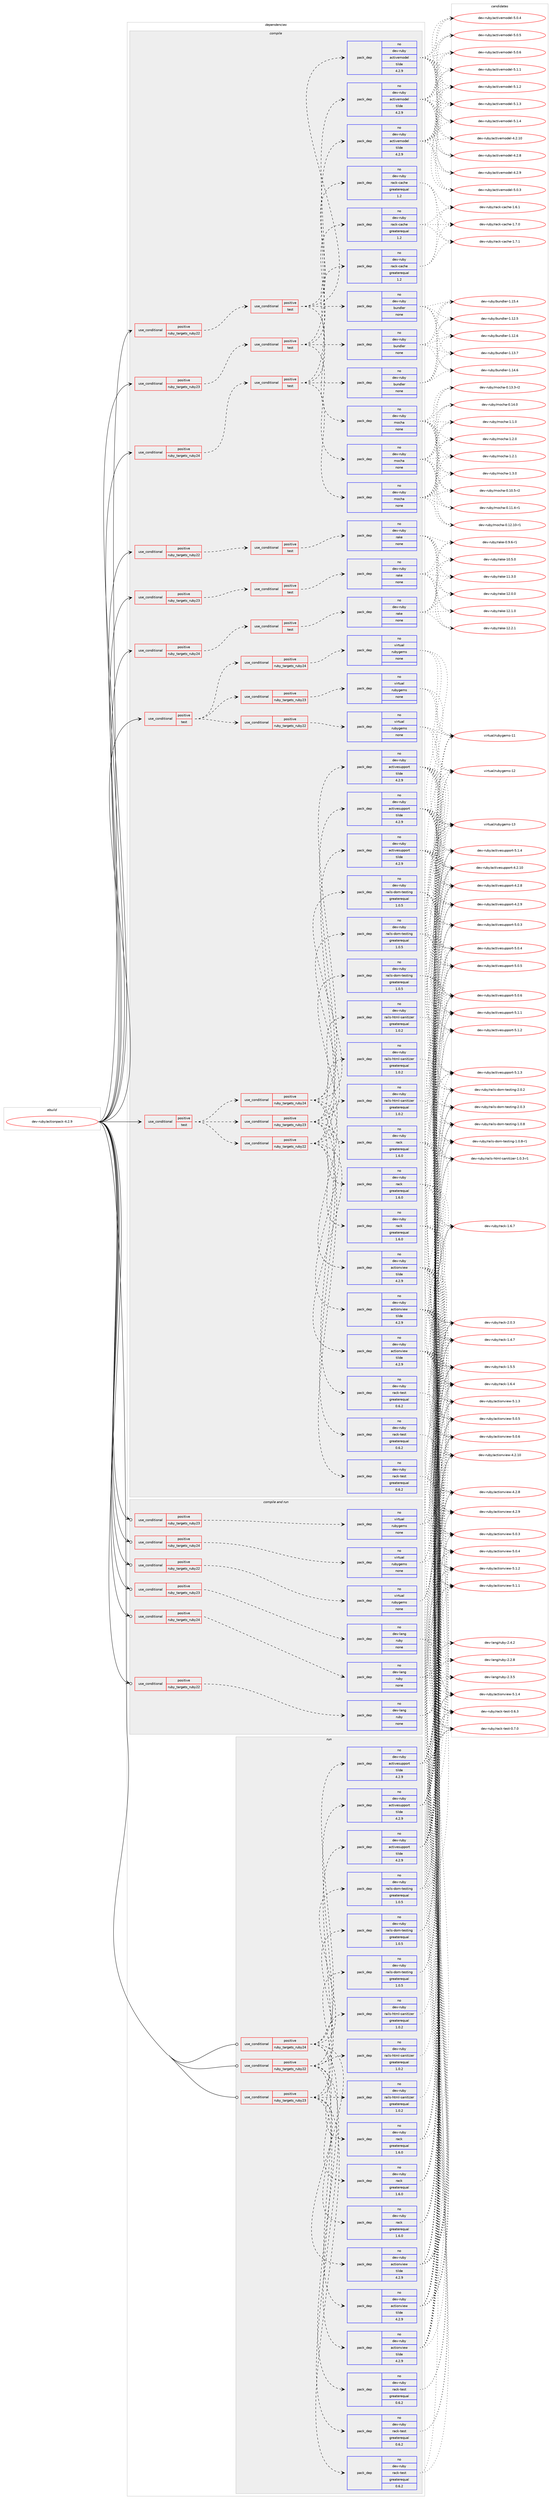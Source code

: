 digraph prolog {

# *************
# Graph options
# *************

newrank=true;
concentrate=true;
compound=true;
graph [rankdir=LR,fontname=Helvetica,fontsize=10,ranksep=1.5];#, ranksep=2.5, nodesep=0.2];
edge  [arrowhead=vee];
node  [fontname=Helvetica,fontsize=10];

# **********
# The ebuild
# **********

subgraph cluster_leftcol {
color=gray;
rank=same;
label=<<i>ebuild</i>>;
id [label="dev-ruby/actionpack-4.2.9", color=red, width=4, href="../dev-ruby/actionpack-4.2.9.svg"];
}

# ****************
# The dependencies
# ****************

subgraph cluster_midcol {
color=gray;
label=<<i>dependencies</i>>;
subgraph cluster_compile {
fillcolor="#eeeeee";
style=filled;
label=<<i>compile</i>>;
subgraph cond48791 {
dependency221387 [label=<<TABLE BORDER="0" CELLBORDER="1" CELLSPACING="0" CELLPADDING="4"><TR><TD ROWSPAN="3" CELLPADDING="10">use_conditional</TD></TR><TR><TD>positive</TD></TR><TR><TD>ruby_targets_ruby22</TD></TR></TABLE>>, shape=none, color=red];
subgraph cond48792 {
dependency221388 [label=<<TABLE BORDER="0" CELLBORDER="1" CELLSPACING="0" CELLPADDING="4"><TR><TD ROWSPAN="3" CELLPADDING="10">use_conditional</TD></TR><TR><TD>positive</TD></TR><TR><TD>test</TD></TR></TABLE>>, shape=none, color=red];
subgraph pack168606 {
dependency221389 [label=<<TABLE BORDER="0" CELLBORDER="1" CELLSPACING="0" CELLPADDING="4" WIDTH="220"><TR><TD ROWSPAN="6" CELLPADDING="30">pack_dep</TD></TR><TR><TD WIDTH="110">no</TD></TR><TR><TD>dev-ruby</TD></TR><TR><TD>mocha</TD></TR><TR><TD>none</TD></TR><TR><TD></TD></TR></TABLE>>, shape=none, color=blue];
}
dependency221388:e -> dependency221389:w [weight=20,style="dashed",arrowhead="vee"];
subgraph pack168607 {
dependency221390 [label=<<TABLE BORDER="0" CELLBORDER="1" CELLSPACING="0" CELLPADDING="4" WIDTH="220"><TR><TD ROWSPAN="6" CELLPADDING="30">pack_dep</TD></TR><TR><TD WIDTH="110">no</TD></TR><TR><TD>dev-ruby</TD></TR><TR><TD>bundler</TD></TR><TR><TD>none</TD></TR><TR><TD></TD></TR></TABLE>>, shape=none, color=blue];
}
dependency221388:e -> dependency221390:w [weight=20,style="dashed",arrowhead="vee"];
subgraph pack168608 {
dependency221391 [label=<<TABLE BORDER="0" CELLBORDER="1" CELLSPACING="0" CELLPADDING="4" WIDTH="220"><TR><TD ROWSPAN="6" CELLPADDING="30">pack_dep</TD></TR><TR><TD WIDTH="110">no</TD></TR><TR><TD>dev-ruby</TD></TR><TR><TD>activemodel</TD></TR><TR><TD>tilde</TD></TR><TR><TD>4.2.9</TD></TR></TABLE>>, shape=none, color=blue];
}
dependency221388:e -> dependency221391:w [weight=20,style="dashed",arrowhead="vee"];
subgraph pack168609 {
dependency221392 [label=<<TABLE BORDER="0" CELLBORDER="1" CELLSPACING="0" CELLPADDING="4" WIDTH="220"><TR><TD ROWSPAN="6" CELLPADDING="30">pack_dep</TD></TR><TR><TD WIDTH="110">no</TD></TR><TR><TD>dev-ruby</TD></TR><TR><TD>rack-cache</TD></TR><TR><TD>greaterequal</TD></TR><TR><TD>1.2</TD></TR></TABLE>>, shape=none, color=blue];
}
dependency221388:e -> dependency221392:w [weight=20,style="dashed",arrowhead="vee"];
}
dependency221387:e -> dependency221388:w [weight=20,style="dashed",arrowhead="vee"];
}
id:e -> dependency221387:w [weight=20,style="solid",arrowhead="vee"];
subgraph cond48793 {
dependency221393 [label=<<TABLE BORDER="0" CELLBORDER="1" CELLSPACING="0" CELLPADDING="4"><TR><TD ROWSPAN="3" CELLPADDING="10">use_conditional</TD></TR><TR><TD>positive</TD></TR><TR><TD>ruby_targets_ruby22</TD></TR></TABLE>>, shape=none, color=red];
subgraph cond48794 {
dependency221394 [label=<<TABLE BORDER="0" CELLBORDER="1" CELLSPACING="0" CELLPADDING="4"><TR><TD ROWSPAN="3" CELLPADDING="10">use_conditional</TD></TR><TR><TD>positive</TD></TR><TR><TD>test</TD></TR></TABLE>>, shape=none, color=red];
subgraph pack168610 {
dependency221395 [label=<<TABLE BORDER="0" CELLBORDER="1" CELLSPACING="0" CELLPADDING="4" WIDTH="220"><TR><TD ROWSPAN="6" CELLPADDING="30">pack_dep</TD></TR><TR><TD WIDTH="110">no</TD></TR><TR><TD>dev-ruby</TD></TR><TR><TD>rake</TD></TR><TR><TD>none</TD></TR><TR><TD></TD></TR></TABLE>>, shape=none, color=blue];
}
dependency221394:e -> dependency221395:w [weight=20,style="dashed",arrowhead="vee"];
}
dependency221393:e -> dependency221394:w [weight=20,style="dashed",arrowhead="vee"];
}
id:e -> dependency221393:w [weight=20,style="solid",arrowhead="vee"];
subgraph cond48795 {
dependency221396 [label=<<TABLE BORDER="0" CELLBORDER="1" CELLSPACING="0" CELLPADDING="4"><TR><TD ROWSPAN="3" CELLPADDING="10">use_conditional</TD></TR><TR><TD>positive</TD></TR><TR><TD>ruby_targets_ruby23</TD></TR></TABLE>>, shape=none, color=red];
subgraph cond48796 {
dependency221397 [label=<<TABLE BORDER="0" CELLBORDER="1" CELLSPACING="0" CELLPADDING="4"><TR><TD ROWSPAN="3" CELLPADDING="10">use_conditional</TD></TR><TR><TD>positive</TD></TR><TR><TD>test</TD></TR></TABLE>>, shape=none, color=red];
subgraph pack168611 {
dependency221398 [label=<<TABLE BORDER="0" CELLBORDER="1" CELLSPACING="0" CELLPADDING="4" WIDTH="220"><TR><TD ROWSPAN="6" CELLPADDING="30">pack_dep</TD></TR><TR><TD WIDTH="110">no</TD></TR><TR><TD>dev-ruby</TD></TR><TR><TD>mocha</TD></TR><TR><TD>none</TD></TR><TR><TD></TD></TR></TABLE>>, shape=none, color=blue];
}
dependency221397:e -> dependency221398:w [weight=20,style="dashed",arrowhead="vee"];
subgraph pack168612 {
dependency221399 [label=<<TABLE BORDER="0" CELLBORDER="1" CELLSPACING="0" CELLPADDING="4" WIDTH="220"><TR><TD ROWSPAN="6" CELLPADDING="30">pack_dep</TD></TR><TR><TD WIDTH="110">no</TD></TR><TR><TD>dev-ruby</TD></TR><TR><TD>bundler</TD></TR><TR><TD>none</TD></TR><TR><TD></TD></TR></TABLE>>, shape=none, color=blue];
}
dependency221397:e -> dependency221399:w [weight=20,style="dashed",arrowhead="vee"];
subgraph pack168613 {
dependency221400 [label=<<TABLE BORDER="0" CELLBORDER="1" CELLSPACING="0" CELLPADDING="4" WIDTH="220"><TR><TD ROWSPAN="6" CELLPADDING="30">pack_dep</TD></TR><TR><TD WIDTH="110">no</TD></TR><TR><TD>dev-ruby</TD></TR><TR><TD>activemodel</TD></TR><TR><TD>tilde</TD></TR><TR><TD>4.2.9</TD></TR></TABLE>>, shape=none, color=blue];
}
dependency221397:e -> dependency221400:w [weight=20,style="dashed",arrowhead="vee"];
subgraph pack168614 {
dependency221401 [label=<<TABLE BORDER="0" CELLBORDER="1" CELLSPACING="0" CELLPADDING="4" WIDTH="220"><TR><TD ROWSPAN="6" CELLPADDING="30">pack_dep</TD></TR><TR><TD WIDTH="110">no</TD></TR><TR><TD>dev-ruby</TD></TR><TR><TD>rack-cache</TD></TR><TR><TD>greaterequal</TD></TR><TR><TD>1.2</TD></TR></TABLE>>, shape=none, color=blue];
}
dependency221397:e -> dependency221401:w [weight=20,style="dashed",arrowhead="vee"];
}
dependency221396:e -> dependency221397:w [weight=20,style="dashed",arrowhead="vee"];
}
id:e -> dependency221396:w [weight=20,style="solid",arrowhead="vee"];
subgraph cond48797 {
dependency221402 [label=<<TABLE BORDER="0" CELLBORDER="1" CELLSPACING="0" CELLPADDING="4"><TR><TD ROWSPAN="3" CELLPADDING="10">use_conditional</TD></TR><TR><TD>positive</TD></TR><TR><TD>ruby_targets_ruby23</TD></TR></TABLE>>, shape=none, color=red];
subgraph cond48798 {
dependency221403 [label=<<TABLE BORDER="0" CELLBORDER="1" CELLSPACING="0" CELLPADDING="4"><TR><TD ROWSPAN="3" CELLPADDING="10">use_conditional</TD></TR><TR><TD>positive</TD></TR><TR><TD>test</TD></TR></TABLE>>, shape=none, color=red];
subgraph pack168615 {
dependency221404 [label=<<TABLE BORDER="0" CELLBORDER="1" CELLSPACING="0" CELLPADDING="4" WIDTH="220"><TR><TD ROWSPAN="6" CELLPADDING="30">pack_dep</TD></TR><TR><TD WIDTH="110">no</TD></TR><TR><TD>dev-ruby</TD></TR><TR><TD>rake</TD></TR><TR><TD>none</TD></TR><TR><TD></TD></TR></TABLE>>, shape=none, color=blue];
}
dependency221403:e -> dependency221404:w [weight=20,style="dashed",arrowhead="vee"];
}
dependency221402:e -> dependency221403:w [weight=20,style="dashed",arrowhead="vee"];
}
id:e -> dependency221402:w [weight=20,style="solid",arrowhead="vee"];
subgraph cond48799 {
dependency221405 [label=<<TABLE BORDER="0" CELLBORDER="1" CELLSPACING="0" CELLPADDING="4"><TR><TD ROWSPAN="3" CELLPADDING="10">use_conditional</TD></TR><TR><TD>positive</TD></TR><TR><TD>ruby_targets_ruby24</TD></TR></TABLE>>, shape=none, color=red];
subgraph cond48800 {
dependency221406 [label=<<TABLE BORDER="0" CELLBORDER="1" CELLSPACING="0" CELLPADDING="4"><TR><TD ROWSPAN="3" CELLPADDING="10">use_conditional</TD></TR><TR><TD>positive</TD></TR><TR><TD>test</TD></TR></TABLE>>, shape=none, color=red];
subgraph pack168616 {
dependency221407 [label=<<TABLE BORDER="0" CELLBORDER="1" CELLSPACING="0" CELLPADDING="4" WIDTH="220"><TR><TD ROWSPAN="6" CELLPADDING="30">pack_dep</TD></TR><TR><TD WIDTH="110">no</TD></TR><TR><TD>dev-ruby</TD></TR><TR><TD>mocha</TD></TR><TR><TD>none</TD></TR><TR><TD></TD></TR></TABLE>>, shape=none, color=blue];
}
dependency221406:e -> dependency221407:w [weight=20,style="dashed",arrowhead="vee"];
subgraph pack168617 {
dependency221408 [label=<<TABLE BORDER="0" CELLBORDER="1" CELLSPACING="0" CELLPADDING="4" WIDTH="220"><TR><TD ROWSPAN="6" CELLPADDING="30">pack_dep</TD></TR><TR><TD WIDTH="110">no</TD></TR><TR><TD>dev-ruby</TD></TR><TR><TD>bundler</TD></TR><TR><TD>none</TD></TR><TR><TD></TD></TR></TABLE>>, shape=none, color=blue];
}
dependency221406:e -> dependency221408:w [weight=20,style="dashed",arrowhead="vee"];
subgraph pack168618 {
dependency221409 [label=<<TABLE BORDER="0" CELLBORDER="1" CELLSPACING="0" CELLPADDING="4" WIDTH="220"><TR><TD ROWSPAN="6" CELLPADDING="30">pack_dep</TD></TR><TR><TD WIDTH="110">no</TD></TR><TR><TD>dev-ruby</TD></TR><TR><TD>activemodel</TD></TR><TR><TD>tilde</TD></TR><TR><TD>4.2.9</TD></TR></TABLE>>, shape=none, color=blue];
}
dependency221406:e -> dependency221409:w [weight=20,style="dashed",arrowhead="vee"];
subgraph pack168619 {
dependency221410 [label=<<TABLE BORDER="0" CELLBORDER="1" CELLSPACING="0" CELLPADDING="4" WIDTH="220"><TR><TD ROWSPAN="6" CELLPADDING="30">pack_dep</TD></TR><TR><TD WIDTH="110">no</TD></TR><TR><TD>dev-ruby</TD></TR><TR><TD>rack-cache</TD></TR><TR><TD>greaterequal</TD></TR><TR><TD>1.2</TD></TR></TABLE>>, shape=none, color=blue];
}
dependency221406:e -> dependency221410:w [weight=20,style="dashed",arrowhead="vee"];
}
dependency221405:e -> dependency221406:w [weight=20,style="dashed",arrowhead="vee"];
}
id:e -> dependency221405:w [weight=20,style="solid",arrowhead="vee"];
subgraph cond48801 {
dependency221411 [label=<<TABLE BORDER="0" CELLBORDER="1" CELLSPACING="0" CELLPADDING="4"><TR><TD ROWSPAN="3" CELLPADDING="10">use_conditional</TD></TR><TR><TD>positive</TD></TR><TR><TD>ruby_targets_ruby24</TD></TR></TABLE>>, shape=none, color=red];
subgraph cond48802 {
dependency221412 [label=<<TABLE BORDER="0" CELLBORDER="1" CELLSPACING="0" CELLPADDING="4"><TR><TD ROWSPAN="3" CELLPADDING="10">use_conditional</TD></TR><TR><TD>positive</TD></TR><TR><TD>test</TD></TR></TABLE>>, shape=none, color=red];
subgraph pack168620 {
dependency221413 [label=<<TABLE BORDER="0" CELLBORDER="1" CELLSPACING="0" CELLPADDING="4" WIDTH="220"><TR><TD ROWSPAN="6" CELLPADDING="30">pack_dep</TD></TR><TR><TD WIDTH="110">no</TD></TR><TR><TD>dev-ruby</TD></TR><TR><TD>rake</TD></TR><TR><TD>none</TD></TR><TR><TD></TD></TR></TABLE>>, shape=none, color=blue];
}
dependency221412:e -> dependency221413:w [weight=20,style="dashed",arrowhead="vee"];
}
dependency221411:e -> dependency221412:w [weight=20,style="dashed",arrowhead="vee"];
}
id:e -> dependency221411:w [weight=20,style="solid",arrowhead="vee"];
subgraph cond48803 {
dependency221414 [label=<<TABLE BORDER="0" CELLBORDER="1" CELLSPACING="0" CELLPADDING="4"><TR><TD ROWSPAN="3" CELLPADDING="10">use_conditional</TD></TR><TR><TD>positive</TD></TR><TR><TD>test</TD></TR></TABLE>>, shape=none, color=red];
subgraph cond48804 {
dependency221415 [label=<<TABLE BORDER="0" CELLBORDER="1" CELLSPACING="0" CELLPADDING="4"><TR><TD ROWSPAN="3" CELLPADDING="10">use_conditional</TD></TR><TR><TD>positive</TD></TR><TR><TD>ruby_targets_ruby22</TD></TR></TABLE>>, shape=none, color=red];
subgraph pack168621 {
dependency221416 [label=<<TABLE BORDER="0" CELLBORDER="1" CELLSPACING="0" CELLPADDING="4" WIDTH="220"><TR><TD ROWSPAN="6" CELLPADDING="30">pack_dep</TD></TR><TR><TD WIDTH="110">no</TD></TR><TR><TD>dev-ruby</TD></TR><TR><TD>activesupport</TD></TR><TR><TD>tilde</TD></TR><TR><TD>4.2.9</TD></TR></TABLE>>, shape=none, color=blue];
}
dependency221415:e -> dependency221416:w [weight=20,style="dashed",arrowhead="vee"];
subgraph pack168622 {
dependency221417 [label=<<TABLE BORDER="0" CELLBORDER="1" CELLSPACING="0" CELLPADDING="4" WIDTH="220"><TR><TD ROWSPAN="6" CELLPADDING="30">pack_dep</TD></TR><TR><TD WIDTH="110">no</TD></TR><TR><TD>dev-ruby</TD></TR><TR><TD>actionview</TD></TR><TR><TD>tilde</TD></TR><TR><TD>4.2.9</TD></TR></TABLE>>, shape=none, color=blue];
}
dependency221415:e -> dependency221417:w [weight=20,style="dashed",arrowhead="vee"];
subgraph pack168623 {
dependency221418 [label=<<TABLE BORDER="0" CELLBORDER="1" CELLSPACING="0" CELLPADDING="4" WIDTH="220"><TR><TD ROWSPAN="6" CELLPADDING="30">pack_dep</TD></TR><TR><TD WIDTH="110">no</TD></TR><TR><TD>dev-ruby</TD></TR><TR><TD>rack</TD></TR><TR><TD>greaterequal</TD></TR><TR><TD>1.6.0</TD></TR></TABLE>>, shape=none, color=blue];
}
dependency221415:e -> dependency221418:w [weight=20,style="dashed",arrowhead="vee"];
subgraph pack168624 {
dependency221419 [label=<<TABLE BORDER="0" CELLBORDER="1" CELLSPACING="0" CELLPADDING="4" WIDTH="220"><TR><TD ROWSPAN="6" CELLPADDING="30">pack_dep</TD></TR><TR><TD WIDTH="110">no</TD></TR><TR><TD>dev-ruby</TD></TR><TR><TD>rack-test</TD></TR><TR><TD>greaterequal</TD></TR><TR><TD>0.6.2</TD></TR></TABLE>>, shape=none, color=blue];
}
dependency221415:e -> dependency221419:w [weight=20,style="dashed",arrowhead="vee"];
subgraph pack168625 {
dependency221420 [label=<<TABLE BORDER="0" CELLBORDER="1" CELLSPACING="0" CELLPADDING="4" WIDTH="220"><TR><TD ROWSPAN="6" CELLPADDING="30">pack_dep</TD></TR><TR><TD WIDTH="110">no</TD></TR><TR><TD>dev-ruby</TD></TR><TR><TD>rails-html-sanitizer</TD></TR><TR><TD>greaterequal</TD></TR><TR><TD>1.0.2</TD></TR></TABLE>>, shape=none, color=blue];
}
dependency221415:e -> dependency221420:w [weight=20,style="dashed",arrowhead="vee"];
subgraph pack168626 {
dependency221421 [label=<<TABLE BORDER="0" CELLBORDER="1" CELLSPACING="0" CELLPADDING="4" WIDTH="220"><TR><TD ROWSPAN="6" CELLPADDING="30">pack_dep</TD></TR><TR><TD WIDTH="110">no</TD></TR><TR><TD>dev-ruby</TD></TR><TR><TD>rails-dom-testing</TD></TR><TR><TD>greaterequal</TD></TR><TR><TD>1.0.5</TD></TR></TABLE>>, shape=none, color=blue];
}
dependency221415:e -> dependency221421:w [weight=20,style="dashed",arrowhead="vee"];
}
dependency221414:e -> dependency221415:w [weight=20,style="dashed",arrowhead="vee"];
subgraph cond48805 {
dependency221422 [label=<<TABLE BORDER="0" CELLBORDER="1" CELLSPACING="0" CELLPADDING="4"><TR><TD ROWSPAN="3" CELLPADDING="10">use_conditional</TD></TR><TR><TD>positive</TD></TR><TR><TD>ruby_targets_ruby23</TD></TR></TABLE>>, shape=none, color=red];
subgraph pack168627 {
dependency221423 [label=<<TABLE BORDER="0" CELLBORDER="1" CELLSPACING="0" CELLPADDING="4" WIDTH="220"><TR><TD ROWSPAN="6" CELLPADDING="30">pack_dep</TD></TR><TR><TD WIDTH="110">no</TD></TR><TR><TD>dev-ruby</TD></TR><TR><TD>activesupport</TD></TR><TR><TD>tilde</TD></TR><TR><TD>4.2.9</TD></TR></TABLE>>, shape=none, color=blue];
}
dependency221422:e -> dependency221423:w [weight=20,style="dashed",arrowhead="vee"];
subgraph pack168628 {
dependency221424 [label=<<TABLE BORDER="0" CELLBORDER="1" CELLSPACING="0" CELLPADDING="4" WIDTH="220"><TR><TD ROWSPAN="6" CELLPADDING="30">pack_dep</TD></TR><TR><TD WIDTH="110">no</TD></TR><TR><TD>dev-ruby</TD></TR><TR><TD>actionview</TD></TR><TR><TD>tilde</TD></TR><TR><TD>4.2.9</TD></TR></TABLE>>, shape=none, color=blue];
}
dependency221422:e -> dependency221424:w [weight=20,style="dashed",arrowhead="vee"];
subgraph pack168629 {
dependency221425 [label=<<TABLE BORDER="0" CELLBORDER="1" CELLSPACING="0" CELLPADDING="4" WIDTH="220"><TR><TD ROWSPAN="6" CELLPADDING="30">pack_dep</TD></TR><TR><TD WIDTH="110">no</TD></TR><TR><TD>dev-ruby</TD></TR><TR><TD>rack</TD></TR><TR><TD>greaterequal</TD></TR><TR><TD>1.6.0</TD></TR></TABLE>>, shape=none, color=blue];
}
dependency221422:e -> dependency221425:w [weight=20,style="dashed",arrowhead="vee"];
subgraph pack168630 {
dependency221426 [label=<<TABLE BORDER="0" CELLBORDER="1" CELLSPACING="0" CELLPADDING="4" WIDTH="220"><TR><TD ROWSPAN="6" CELLPADDING="30">pack_dep</TD></TR><TR><TD WIDTH="110">no</TD></TR><TR><TD>dev-ruby</TD></TR><TR><TD>rack-test</TD></TR><TR><TD>greaterequal</TD></TR><TR><TD>0.6.2</TD></TR></TABLE>>, shape=none, color=blue];
}
dependency221422:e -> dependency221426:w [weight=20,style="dashed",arrowhead="vee"];
subgraph pack168631 {
dependency221427 [label=<<TABLE BORDER="0" CELLBORDER="1" CELLSPACING="0" CELLPADDING="4" WIDTH="220"><TR><TD ROWSPAN="6" CELLPADDING="30">pack_dep</TD></TR><TR><TD WIDTH="110">no</TD></TR><TR><TD>dev-ruby</TD></TR><TR><TD>rails-html-sanitizer</TD></TR><TR><TD>greaterequal</TD></TR><TR><TD>1.0.2</TD></TR></TABLE>>, shape=none, color=blue];
}
dependency221422:e -> dependency221427:w [weight=20,style="dashed",arrowhead="vee"];
subgraph pack168632 {
dependency221428 [label=<<TABLE BORDER="0" CELLBORDER="1" CELLSPACING="0" CELLPADDING="4" WIDTH="220"><TR><TD ROWSPAN="6" CELLPADDING="30">pack_dep</TD></TR><TR><TD WIDTH="110">no</TD></TR><TR><TD>dev-ruby</TD></TR><TR><TD>rails-dom-testing</TD></TR><TR><TD>greaterequal</TD></TR><TR><TD>1.0.5</TD></TR></TABLE>>, shape=none, color=blue];
}
dependency221422:e -> dependency221428:w [weight=20,style="dashed",arrowhead="vee"];
}
dependency221414:e -> dependency221422:w [weight=20,style="dashed",arrowhead="vee"];
subgraph cond48806 {
dependency221429 [label=<<TABLE BORDER="0" CELLBORDER="1" CELLSPACING="0" CELLPADDING="4"><TR><TD ROWSPAN="3" CELLPADDING="10">use_conditional</TD></TR><TR><TD>positive</TD></TR><TR><TD>ruby_targets_ruby24</TD></TR></TABLE>>, shape=none, color=red];
subgraph pack168633 {
dependency221430 [label=<<TABLE BORDER="0" CELLBORDER="1" CELLSPACING="0" CELLPADDING="4" WIDTH="220"><TR><TD ROWSPAN="6" CELLPADDING="30">pack_dep</TD></TR><TR><TD WIDTH="110">no</TD></TR><TR><TD>dev-ruby</TD></TR><TR><TD>activesupport</TD></TR><TR><TD>tilde</TD></TR><TR><TD>4.2.9</TD></TR></TABLE>>, shape=none, color=blue];
}
dependency221429:e -> dependency221430:w [weight=20,style="dashed",arrowhead="vee"];
subgraph pack168634 {
dependency221431 [label=<<TABLE BORDER="0" CELLBORDER="1" CELLSPACING="0" CELLPADDING="4" WIDTH="220"><TR><TD ROWSPAN="6" CELLPADDING="30">pack_dep</TD></TR><TR><TD WIDTH="110">no</TD></TR><TR><TD>dev-ruby</TD></TR><TR><TD>actionview</TD></TR><TR><TD>tilde</TD></TR><TR><TD>4.2.9</TD></TR></TABLE>>, shape=none, color=blue];
}
dependency221429:e -> dependency221431:w [weight=20,style="dashed",arrowhead="vee"];
subgraph pack168635 {
dependency221432 [label=<<TABLE BORDER="0" CELLBORDER="1" CELLSPACING="0" CELLPADDING="4" WIDTH="220"><TR><TD ROWSPAN="6" CELLPADDING="30">pack_dep</TD></TR><TR><TD WIDTH="110">no</TD></TR><TR><TD>dev-ruby</TD></TR><TR><TD>rack</TD></TR><TR><TD>greaterequal</TD></TR><TR><TD>1.6.0</TD></TR></TABLE>>, shape=none, color=blue];
}
dependency221429:e -> dependency221432:w [weight=20,style="dashed",arrowhead="vee"];
subgraph pack168636 {
dependency221433 [label=<<TABLE BORDER="0" CELLBORDER="1" CELLSPACING="0" CELLPADDING="4" WIDTH="220"><TR><TD ROWSPAN="6" CELLPADDING="30">pack_dep</TD></TR><TR><TD WIDTH="110">no</TD></TR><TR><TD>dev-ruby</TD></TR><TR><TD>rack-test</TD></TR><TR><TD>greaterequal</TD></TR><TR><TD>0.6.2</TD></TR></TABLE>>, shape=none, color=blue];
}
dependency221429:e -> dependency221433:w [weight=20,style="dashed",arrowhead="vee"];
subgraph pack168637 {
dependency221434 [label=<<TABLE BORDER="0" CELLBORDER="1" CELLSPACING="0" CELLPADDING="4" WIDTH="220"><TR><TD ROWSPAN="6" CELLPADDING="30">pack_dep</TD></TR><TR><TD WIDTH="110">no</TD></TR><TR><TD>dev-ruby</TD></TR><TR><TD>rails-html-sanitizer</TD></TR><TR><TD>greaterequal</TD></TR><TR><TD>1.0.2</TD></TR></TABLE>>, shape=none, color=blue];
}
dependency221429:e -> dependency221434:w [weight=20,style="dashed",arrowhead="vee"];
subgraph pack168638 {
dependency221435 [label=<<TABLE BORDER="0" CELLBORDER="1" CELLSPACING="0" CELLPADDING="4" WIDTH="220"><TR><TD ROWSPAN="6" CELLPADDING="30">pack_dep</TD></TR><TR><TD WIDTH="110">no</TD></TR><TR><TD>dev-ruby</TD></TR><TR><TD>rails-dom-testing</TD></TR><TR><TD>greaterequal</TD></TR><TR><TD>1.0.5</TD></TR></TABLE>>, shape=none, color=blue];
}
dependency221429:e -> dependency221435:w [weight=20,style="dashed",arrowhead="vee"];
}
dependency221414:e -> dependency221429:w [weight=20,style="dashed",arrowhead="vee"];
}
id:e -> dependency221414:w [weight=20,style="solid",arrowhead="vee"];
subgraph cond48807 {
dependency221436 [label=<<TABLE BORDER="0" CELLBORDER="1" CELLSPACING="0" CELLPADDING="4"><TR><TD ROWSPAN="3" CELLPADDING="10">use_conditional</TD></TR><TR><TD>positive</TD></TR><TR><TD>test</TD></TR></TABLE>>, shape=none, color=red];
subgraph cond48808 {
dependency221437 [label=<<TABLE BORDER="0" CELLBORDER="1" CELLSPACING="0" CELLPADDING="4"><TR><TD ROWSPAN="3" CELLPADDING="10">use_conditional</TD></TR><TR><TD>positive</TD></TR><TR><TD>ruby_targets_ruby22</TD></TR></TABLE>>, shape=none, color=red];
subgraph pack168639 {
dependency221438 [label=<<TABLE BORDER="0" CELLBORDER="1" CELLSPACING="0" CELLPADDING="4" WIDTH="220"><TR><TD ROWSPAN="6" CELLPADDING="30">pack_dep</TD></TR><TR><TD WIDTH="110">no</TD></TR><TR><TD>virtual</TD></TR><TR><TD>rubygems</TD></TR><TR><TD>none</TD></TR><TR><TD></TD></TR></TABLE>>, shape=none, color=blue];
}
dependency221437:e -> dependency221438:w [weight=20,style="dashed",arrowhead="vee"];
}
dependency221436:e -> dependency221437:w [weight=20,style="dashed",arrowhead="vee"];
subgraph cond48809 {
dependency221439 [label=<<TABLE BORDER="0" CELLBORDER="1" CELLSPACING="0" CELLPADDING="4"><TR><TD ROWSPAN="3" CELLPADDING="10">use_conditional</TD></TR><TR><TD>positive</TD></TR><TR><TD>ruby_targets_ruby23</TD></TR></TABLE>>, shape=none, color=red];
subgraph pack168640 {
dependency221440 [label=<<TABLE BORDER="0" CELLBORDER="1" CELLSPACING="0" CELLPADDING="4" WIDTH="220"><TR><TD ROWSPAN="6" CELLPADDING="30">pack_dep</TD></TR><TR><TD WIDTH="110">no</TD></TR><TR><TD>virtual</TD></TR><TR><TD>rubygems</TD></TR><TR><TD>none</TD></TR><TR><TD></TD></TR></TABLE>>, shape=none, color=blue];
}
dependency221439:e -> dependency221440:w [weight=20,style="dashed",arrowhead="vee"];
}
dependency221436:e -> dependency221439:w [weight=20,style="dashed",arrowhead="vee"];
subgraph cond48810 {
dependency221441 [label=<<TABLE BORDER="0" CELLBORDER="1" CELLSPACING="0" CELLPADDING="4"><TR><TD ROWSPAN="3" CELLPADDING="10">use_conditional</TD></TR><TR><TD>positive</TD></TR><TR><TD>ruby_targets_ruby24</TD></TR></TABLE>>, shape=none, color=red];
subgraph pack168641 {
dependency221442 [label=<<TABLE BORDER="0" CELLBORDER="1" CELLSPACING="0" CELLPADDING="4" WIDTH="220"><TR><TD ROWSPAN="6" CELLPADDING="30">pack_dep</TD></TR><TR><TD WIDTH="110">no</TD></TR><TR><TD>virtual</TD></TR><TR><TD>rubygems</TD></TR><TR><TD>none</TD></TR><TR><TD></TD></TR></TABLE>>, shape=none, color=blue];
}
dependency221441:e -> dependency221442:w [weight=20,style="dashed",arrowhead="vee"];
}
dependency221436:e -> dependency221441:w [weight=20,style="dashed",arrowhead="vee"];
}
id:e -> dependency221436:w [weight=20,style="solid",arrowhead="vee"];
}
subgraph cluster_compileandrun {
fillcolor="#eeeeee";
style=filled;
label=<<i>compile and run</i>>;
subgraph cond48811 {
dependency221443 [label=<<TABLE BORDER="0" CELLBORDER="1" CELLSPACING="0" CELLPADDING="4"><TR><TD ROWSPAN="3" CELLPADDING="10">use_conditional</TD></TR><TR><TD>positive</TD></TR><TR><TD>ruby_targets_ruby22</TD></TR></TABLE>>, shape=none, color=red];
subgraph pack168642 {
dependency221444 [label=<<TABLE BORDER="0" CELLBORDER="1" CELLSPACING="0" CELLPADDING="4" WIDTH="220"><TR><TD ROWSPAN="6" CELLPADDING="30">pack_dep</TD></TR><TR><TD WIDTH="110">no</TD></TR><TR><TD>dev-lang</TD></TR><TR><TD>ruby</TD></TR><TR><TD>none</TD></TR><TR><TD></TD></TR></TABLE>>, shape=none, color=blue];
}
dependency221443:e -> dependency221444:w [weight=20,style="dashed",arrowhead="vee"];
}
id:e -> dependency221443:w [weight=20,style="solid",arrowhead="odotvee"];
subgraph cond48812 {
dependency221445 [label=<<TABLE BORDER="0" CELLBORDER="1" CELLSPACING="0" CELLPADDING="4"><TR><TD ROWSPAN="3" CELLPADDING="10">use_conditional</TD></TR><TR><TD>positive</TD></TR><TR><TD>ruby_targets_ruby22</TD></TR></TABLE>>, shape=none, color=red];
subgraph pack168643 {
dependency221446 [label=<<TABLE BORDER="0" CELLBORDER="1" CELLSPACING="0" CELLPADDING="4" WIDTH="220"><TR><TD ROWSPAN="6" CELLPADDING="30">pack_dep</TD></TR><TR><TD WIDTH="110">no</TD></TR><TR><TD>virtual</TD></TR><TR><TD>rubygems</TD></TR><TR><TD>none</TD></TR><TR><TD></TD></TR></TABLE>>, shape=none, color=blue];
}
dependency221445:e -> dependency221446:w [weight=20,style="dashed",arrowhead="vee"];
}
id:e -> dependency221445:w [weight=20,style="solid",arrowhead="odotvee"];
subgraph cond48813 {
dependency221447 [label=<<TABLE BORDER="0" CELLBORDER="1" CELLSPACING="0" CELLPADDING="4"><TR><TD ROWSPAN="3" CELLPADDING="10">use_conditional</TD></TR><TR><TD>positive</TD></TR><TR><TD>ruby_targets_ruby23</TD></TR></TABLE>>, shape=none, color=red];
subgraph pack168644 {
dependency221448 [label=<<TABLE BORDER="0" CELLBORDER="1" CELLSPACING="0" CELLPADDING="4" WIDTH="220"><TR><TD ROWSPAN="6" CELLPADDING="30">pack_dep</TD></TR><TR><TD WIDTH="110">no</TD></TR><TR><TD>dev-lang</TD></TR><TR><TD>ruby</TD></TR><TR><TD>none</TD></TR><TR><TD></TD></TR></TABLE>>, shape=none, color=blue];
}
dependency221447:e -> dependency221448:w [weight=20,style="dashed",arrowhead="vee"];
}
id:e -> dependency221447:w [weight=20,style="solid",arrowhead="odotvee"];
subgraph cond48814 {
dependency221449 [label=<<TABLE BORDER="0" CELLBORDER="1" CELLSPACING="0" CELLPADDING="4"><TR><TD ROWSPAN="3" CELLPADDING="10">use_conditional</TD></TR><TR><TD>positive</TD></TR><TR><TD>ruby_targets_ruby23</TD></TR></TABLE>>, shape=none, color=red];
subgraph pack168645 {
dependency221450 [label=<<TABLE BORDER="0" CELLBORDER="1" CELLSPACING="0" CELLPADDING="4" WIDTH="220"><TR><TD ROWSPAN="6" CELLPADDING="30">pack_dep</TD></TR><TR><TD WIDTH="110">no</TD></TR><TR><TD>virtual</TD></TR><TR><TD>rubygems</TD></TR><TR><TD>none</TD></TR><TR><TD></TD></TR></TABLE>>, shape=none, color=blue];
}
dependency221449:e -> dependency221450:w [weight=20,style="dashed",arrowhead="vee"];
}
id:e -> dependency221449:w [weight=20,style="solid",arrowhead="odotvee"];
subgraph cond48815 {
dependency221451 [label=<<TABLE BORDER="0" CELLBORDER="1" CELLSPACING="0" CELLPADDING="4"><TR><TD ROWSPAN="3" CELLPADDING="10">use_conditional</TD></TR><TR><TD>positive</TD></TR><TR><TD>ruby_targets_ruby24</TD></TR></TABLE>>, shape=none, color=red];
subgraph pack168646 {
dependency221452 [label=<<TABLE BORDER="0" CELLBORDER="1" CELLSPACING="0" CELLPADDING="4" WIDTH="220"><TR><TD ROWSPAN="6" CELLPADDING="30">pack_dep</TD></TR><TR><TD WIDTH="110">no</TD></TR><TR><TD>dev-lang</TD></TR><TR><TD>ruby</TD></TR><TR><TD>none</TD></TR><TR><TD></TD></TR></TABLE>>, shape=none, color=blue];
}
dependency221451:e -> dependency221452:w [weight=20,style="dashed",arrowhead="vee"];
}
id:e -> dependency221451:w [weight=20,style="solid",arrowhead="odotvee"];
subgraph cond48816 {
dependency221453 [label=<<TABLE BORDER="0" CELLBORDER="1" CELLSPACING="0" CELLPADDING="4"><TR><TD ROWSPAN="3" CELLPADDING="10">use_conditional</TD></TR><TR><TD>positive</TD></TR><TR><TD>ruby_targets_ruby24</TD></TR></TABLE>>, shape=none, color=red];
subgraph pack168647 {
dependency221454 [label=<<TABLE BORDER="0" CELLBORDER="1" CELLSPACING="0" CELLPADDING="4" WIDTH="220"><TR><TD ROWSPAN="6" CELLPADDING="30">pack_dep</TD></TR><TR><TD WIDTH="110">no</TD></TR><TR><TD>virtual</TD></TR><TR><TD>rubygems</TD></TR><TR><TD>none</TD></TR><TR><TD></TD></TR></TABLE>>, shape=none, color=blue];
}
dependency221453:e -> dependency221454:w [weight=20,style="dashed",arrowhead="vee"];
}
id:e -> dependency221453:w [weight=20,style="solid",arrowhead="odotvee"];
}
subgraph cluster_run {
fillcolor="#eeeeee";
style=filled;
label=<<i>run</i>>;
subgraph cond48817 {
dependency221455 [label=<<TABLE BORDER="0" CELLBORDER="1" CELLSPACING="0" CELLPADDING="4"><TR><TD ROWSPAN="3" CELLPADDING="10">use_conditional</TD></TR><TR><TD>positive</TD></TR><TR><TD>ruby_targets_ruby22</TD></TR></TABLE>>, shape=none, color=red];
subgraph pack168648 {
dependency221456 [label=<<TABLE BORDER="0" CELLBORDER="1" CELLSPACING="0" CELLPADDING="4" WIDTH="220"><TR><TD ROWSPAN="6" CELLPADDING="30">pack_dep</TD></TR><TR><TD WIDTH="110">no</TD></TR><TR><TD>dev-ruby</TD></TR><TR><TD>activesupport</TD></TR><TR><TD>tilde</TD></TR><TR><TD>4.2.9</TD></TR></TABLE>>, shape=none, color=blue];
}
dependency221455:e -> dependency221456:w [weight=20,style="dashed",arrowhead="vee"];
subgraph pack168649 {
dependency221457 [label=<<TABLE BORDER="0" CELLBORDER="1" CELLSPACING="0" CELLPADDING="4" WIDTH="220"><TR><TD ROWSPAN="6" CELLPADDING="30">pack_dep</TD></TR><TR><TD WIDTH="110">no</TD></TR><TR><TD>dev-ruby</TD></TR><TR><TD>actionview</TD></TR><TR><TD>tilde</TD></TR><TR><TD>4.2.9</TD></TR></TABLE>>, shape=none, color=blue];
}
dependency221455:e -> dependency221457:w [weight=20,style="dashed",arrowhead="vee"];
subgraph pack168650 {
dependency221458 [label=<<TABLE BORDER="0" CELLBORDER="1" CELLSPACING="0" CELLPADDING="4" WIDTH="220"><TR><TD ROWSPAN="6" CELLPADDING="30">pack_dep</TD></TR><TR><TD WIDTH="110">no</TD></TR><TR><TD>dev-ruby</TD></TR><TR><TD>rack</TD></TR><TR><TD>greaterequal</TD></TR><TR><TD>1.6.0</TD></TR></TABLE>>, shape=none, color=blue];
}
dependency221455:e -> dependency221458:w [weight=20,style="dashed",arrowhead="vee"];
subgraph pack168651 {
dependency221459 [label=<<TABLE BORDER="0" CELLBORDER="1" CELLSPACING="0" CELLPADDING="4" WIDTH="220"><TR><TD ROWSPAN="6" CELLPADDING="30">pack_dep</TD></TR><TR><TD WIDTH="110">no</TD></TR><TR><TD>dev-ruby</TD></TR><TR><TD>rack-test</TD></TR><TR><TD>greaterequal</TD></TR><TR><TD>0.6.2</TD></TR></TABLE>>, shape=none, color=blue];
}
dependency221455:e -> dependency221459:w [weight=20,style="dashed",arrowhead="vee"];
subgraph pack168652 {
dependency221460 [label=<<TABLE BORDER="0" CELLBORDER="1" CELLSPACING="0" CELLPADDING="4" WIDTH="220"><TR><TD ROWSPAN="6" CELLPADDING="30">pack_dep</TD></TR><TR><TD WIDTH="110">no</TD></TR><TR><TD>dev-ruby</TD></TR><TR><TD>rails-html-sanitizer</TD></TR><TR><TD>greaterequal</TD></TR><TR><TD>1.0.2</TD></TR></TABLE>>, shape=none, color=blue];
}
dependency221455:e -> dependency221460:w [weight=20,style="dashed",arrowhead="vee"];
subgraph pack168653 {
dependency221461 [label=<<TABLE BORDER="0" CELLBORDER="1" CELLSPACING="0" CELLPADDING="4" WIDTH="220"><TR><TD ROWSPAN="6" CELLPADDING="30">pack_dep</TD></TR><TR><TD WIDTH="110">no</TD></TR><TR><TD>dev-ruby</TD></TR><TR><TD>rails-dom-testing</TD></TR><TR><TD>greaterequal</TD></TR><TR><TD>1.0.5</TD></TR></TABLE>>, shape=none, color=blue];
}
dependency221455:e -> dependency221461:w [weight=20,style="dashed",arrowhead="vee"];
}
id:e -> dependency221455:w [weight=20,style="solid",arrowhead="odot"];
subgraph cond48818 {
dependency221462 [label=<<TABLE BORDER="0" CELLBORDER="1" CELLSPACING="0" CELLPADDING="4"><TR><TD ROWSPAN="3" CELLPADDING="10">use_conditional</TD></TR><TR><TD>positive</TD></TR><TR><TD>ruby_targets_ruby23</TD></TR></TABLE>>, shape=none, color=red];
subgraph pack168654 {
dependency221463 [label=<<TABLE BORDER="0" CELLBORDER="1" CELLSPACING="0" CELLPADDING="4" WIDTH="220"><TR><TD ROWSPAN="6" CELLPADDING="30">pack_dep</TD></TR><TR><TD WIDTH="110">no</TD></TR><TR><TD>dev-ruby</TD></TR><TR><TD>activesupport</TD></TR><TR><TD>tilde</TD></TR><TR><TD>4.2.9</TD></TR></TABLE>>, shape=none, color=blue];
}
dependency221462:e -> dependency221463:w [weight=20,style="dashed",arrowhead="vee"];
subgraph pack168655 {
dependency221464 [label=<<TABLE BORDER="0" CELLBORDER="1" CELLSPACING="0" CELLPADDING="4" WIDTH="220"><TR><TD ROWSPAN="6" CELLPADDING="30">pack_dep</TD></TR><TR><TD WIDTH="110">no</TD></TR><TR><TD>dev-ruby</TD></TR><TR><TD>actionview</TD></TR><TR><TD>tilde</TD></TR><TR><TD>4.2.9</TD></TR></TABLE>>, shape=none, color=blue];
}
dependency221462:e -> dependency221464:w [weight=20,style="dashed",arrowhead="vee"];
subgraph pack168656 {
dependency221465 [label=<<TABLE BORDER="0" CELLBORDER="1" CELLSPACING="0" CELLPADDING="4" WIDTH="220"><TR><TD ROWSPAN="6" CELLPADDING="30">pack_dep</TD></TR><TR><TD WIDTH="110">no</TD></TR><TR><TD>dev-ruby</TD></TR><TR><TD>rack</TD></TR><TR><TD>greaterequal</TD></TR><TR><TD>1.6.0</TD></TR></TABLE>>, shape=none, color=blue];
}
dependency221462:e -> dependency221465:w [weight=20,style="dashed",arrowhead="vee"];
subgraph pack168657 {
dependency221466 [label=<<TABLE BORDER="0" CELLBORDER="1" CELLSPACING="0" CELLPADDING="4" WIDTH="220"><TR><TD ROWSPAN="6" CELLPADDING="30">pack_dep</TD></TR><TR><TD WIDTH="110">no</TD></TR><TR><TD>dev-ruby</TD></TR><TR><TD>rack-test</TD></TR><TR><TD>greaterequal</TD></TR><TR><TD>0.6.2</TD></TR></TABLE>>, shape=none, color=blue];
}
dependency221462:e -> dependency221466:w [weight=20,style="dashed",arrowhead="vee"];
subgraph pack168658 {
dependency221467 [label=<<TABLE BORDER="0" CELLBORDER="1" CELLSPACING="0" CELLPADDING="4" WIDTH="220"><TR><TD ROWSPAN="6" CELLPADDING="30">pack_dep</TD></TR><TR><TD WIDTH="110">no</TD></TR><TR><TD>dev-ruby</TD></TR><TR><TD>rails-html-sanitizer</TD></TR><TR><TD>greaterequal</TD></TR><TR><TD>1.0.2</TD></TR></TABLE>>, shape=none, color=blue];
}
dependency221462:e -> dependency221467:w [weight=20,style="dashed",arrowhead="vee"];
subgraph pack168659 {
dependency221468 [label=<<TABLE BORDER="0" CELLBORDER="1" CELLSPACING="0" CELLPADDING="4" WIDTH="220"><TR><TD ROWSPAN="6" CELLPADDING="30">pack_dep</TD></TR><TR><TD WIDTH="110">no</TD></TR><TR><TD>dev-ruby</TD></TR><TR><TD>rails-dom-testing</TD></TR><TR><TD>greaterequal</TD></TR><TR><TD>1.0.5</TD></TR></TABLE>>, shape=none, color=blue];
}
dependency221462:e -> dependency221468:w [weight=20,style="dashed",arrowhead="vee"];
}
id:e -> dependency221462:w [weight=20,style="solid",arrowhead="odot"];
subgraph cond48819 {
dependency221469 [label=<<TABLE BORDER="0" CELLBORDER="1" CELLSPACING="0" CELLPADDING="4"><TR><TD ROWSPAN="3" CELLPADDING="10">use_conditional</TD></TR><TR><TD>positive</TD></TR><TR><TD>ruby_targets_ruby24</TD></TR></TABLE>>, shape=none, color=red];
subgraph pack168660 {
dependency221470 [label=<<TABLE BORDER="0" CELLBORDER="1" CELLSPACING="0" CELLPADDING="4" WIDTH="220"><TR><TD ROWSPAN="6" CELLPADDING="30">pack_dep</TD></TR><TR><TD WIDTH="110">no</TD></TR><TR><TD>dev-ruby</TD></TR><TR><TD>activesupport</TD></TR><TR><TD>tilde</TD></TR><TR><TD>4.2.9</TD></TR></TABLE>>, shape=none, color=blue];
}
dependency221469:e -> dependency221470:w [weight=20,style="dashed",arrowhead="vee"];
subgraph pack168661 {
dependency221471 [label=<<TABLE BORDER="0" CELLBORDER="1" CELLSPACING="0" CELLPADDING="4" WIDTH="220"><TR><TD ROWSPAN="6" CELLPADDING="30">pack_dep</TD></TR><TR><TD WIDTH="110">no</TD></TR><TR><TD>dev-ruby</TD></TR><TR><TD>actionview</TD></TR><TR><TD>tilde</TD></TR><TR><TD>4.2.9</TD></TR></TABLE>>, shape=none, color=blue];
}
dependency221469:e -> dependency221471:w [weight=20,style="dashed",arrowhead="vee"];
subgraph pack168662 {
dependency221472 [label=<<TABLE BORDER="0" CELLBORDER="1" CELLSPACING="0" CELLPADDING="4" WIDTH="220"><TR><TD ROWSPAN="6" CELLPADDING="30">pack_dep</TD></TR><TR><TD WIDTH="110">no</TD></TR><TR><TD>dev-ruby</TD></TR><TR><TD>rack</TD></TR><TR><TD>greaterequal</TD></TR><TR><TD>1.6.0</TD></TR></TABLE>>, shape=none, color=blue];
}
dependency221469:e -> dependency221472:w [weight=20,style="dashed",arrowhead="vee"];
subgraph pack168663 {
dependency221473 [label=<<TABLE BORDER="0" CELLBORDER="1" CELLSPACING="0" CELLPADDING="4" WIDTH="220"><TR><TD ROWSPAN="6" CELLPADDING="30">pack_dep</TD></TR><TR><TD WIDTH="110">no</TD></TR><TR><TD>dev-ruby</TD></TR><TR><TD>rack-test</TD></TR><TR><TD>greaterequal</TD></TR><TR><TD>0.6.2</TD></TR></TABLE>>, shape=none, color=blue];
}
dependency221469:e -> dependency221473:w [weight=20,style="dashed",arrowhead="vee"];
subgraph pack168664 {
dependency221474 [label=<<TABLE BORDER="0" CELLBORDER="1" CELLSPACING="0" CELLPADDING="4" WIDTH="220"><TR><TD ROWSPAN="6" CELLPADDING="30">pack_dep</TD></TR><TR><TD WIDTH="110">no</TD></TR><TR><TD>dev-ruby</TD></TR><TR><TD>rails-html-sanitizer</TD></TR><TR><TD>greaterequal</TD></TR><TR><TD>1.0.2</TD></TR></TABLE>>, shape=none, color=blue];
}
dependency221469:e -> dependency221474:w [weight=20,style="dashed",arrowhead="vee"];
subgraph pack168665 {
dependency221475 [label=<<TABLE BORDER="0" CELLBORDER="1" CELLSPACING="0" CELLPADDING="4" WIDTH="220"><TR><TD ROWSPAN="6" CELLPADDING="30">pack_dep</TD></TR><TR><TD WIDTH="110">no</TD></TR><TR><TD>dev-ruby</TD></TR><TR><TD>rails-dom-testing</TD></TR><TR><TD>greaterequal</TD></TR><TR><TD>1.0.5</TD></TR></TABLE>>, shape=none, color=blue];
}
dependency221469:e -> dependency221475:w [weight=20,style="dashed",arrowhead="vee"];
}
id:e -> dependency221469:w [weight=20,style="solid",arrowhead="odot"];
}
}

# **************
# The candidates
# **************

subgraph cluster_choices {
rank=same;
color=gray;
label=<<i>candidates</i>>;

subgraph choice168606 {
color=black;
nodesep=1;
choice1001011184511411798121471091119910497454846494846534511450 [label="dev-ruby/mocha-0.10.5-r2", color=red, width=4,href="../dev-ruby/mocha-0.10.5-r2.svg"];
choice1001011184511411798121471091119910497454846494946524511449 [label="dev-ruby/mocha-0.11.4-r1", color=red, width=4,href="../dev-ruby/mocha-0.11.4-r1.svg"];
choice100101118451141179812147109111991049745484649504649484511449 [label="dev-ruby/mocha-0.12.10-r1", color=red, width=4,href="../dev-ruby/mocha-0.12.10-r1.svg"];
choice1001011184511411798121471091119910497454846495146514511450 [label="dev-ruby/mocha-0.13.3-r2", color=red, width=4,href="../dev-ruby/mocha-0.13.3-r2.svg"];
choice100101118451141179812147109111991049745484649524648 [label="dev-ruby/mocha-0.14.0", color=red, width=4,href="../dev-ruby/mocha-0.14.0.svg"];
choice1001011184511411798121471091119910497454946494648 [label="dev-ruby/mocha-1.1.0", color=red, width=4,href="../dev-ruby/mocha-1.1.0.svg"];
choice1001011184511411798121471091119910497454946504648 [label="dev-ruby/mocha-1.2.0", color=red, width=4,href="../dev-ruby/mocha-1.2.0.svg"];
choice1001011184511411798121471091119910497454946504649 [label="dev-ruby/mocha-1.2.1", color=red, width=4,href="../dev-ruby/mocha-1.2.1.svg"];
choice1001011184511411798121471091119910497454946514648 [label="dev-ruby/mocha-1.3.0", color=red, width=4,href="../dev-ruby/mocha-1.3.0.svg"];
dependency221389:e -> choice1001011184511411798121471091119910497454846494846534511450:w [style=dotted,weight="100"];
dependency221389:e -> choice1001011184511411798121471091119910497454846494946524511449:w [style=dotted,weight="100"];
dependency221389:e -> choice100101118451141179812147109111991049745484649504649484511449:w [style=dotted,weight="100"];
dependency221389:e -> choice1001011184511411798121471091119910497454846495146514511450:w [style=dotted,weight="100"];
dependency221389:e -> choice100101118451141179812147109111991049745484649524648:w [style=dotted,weight="100"];
dependency221389:e -> choice1001011184511411798121471091119910497454946494648:w [style=dotted,weight="100"];
dependency221389:e -> choice1001011184511411798121471091119910497454946504648:w [style=dotted,weight="100"];
dependency221389:e -> choice1001011184511411798121471091119910497454946504649:w [style=dotted,weight="100"];
dependency221389:e -> choice1001011184511411798121471091119910497454946514648:w [style=dotted,weight="100"];
}
subgraph choice168607 {
color=black;
nodesep=1;
choice1001011184511411798121479811711010010810111445494649504653 [label="dev-ruby/bundler-1.12.5", color=red, width=4,href="../dev-ruby/bundler-1.12.5.svg"];
choice1001011184511411798121479811711010010810111445494649504654 [label="dev-ruby/bundler-1.12.6", color=red, width=4,href="../dev-ruby/bundler-1.12.6.svg"];
choice1001011184511411798121479811711010010810111445494649514655 [label="dev-ruby/bundler-1.13.7", color=red, width=4,href="../dev-ruby/bundler-1.13.7.svg"];
choice1001011184511411798121479811711010010810111445494649524654 [label="dev-ruby/bundler-1.14.6", color=red, width=4,href="../dev-ruby/bundler-1.14.6.svg"];
choice1001011184511411798121479811711010010810111445494649534652 [label="dev-ruby/bundler-1.15.4", color=red, width=4,href="../dev-ruby/bundler-1.15.4.svg"];
dependency221390:e -> choice1001011184511411798121479811711010010810111445494649504653:w [style=dotted,weight="100"];
dependency221390:e -> choice1001011184511411798121479811711010010810111445494649504654:w [style=dotted,weight="100"];
dependency221390:e -> choice1001011184511411798121479811711010010810111445494649514655:w [style=dotted,weight="100"];
dependency221390:e -> choice1001011184511411798121479811711010010810111445494649524654:w [style=dotted,weight="100"];
dependency221390:e -> choice1001011184511411798121479811711010010810111445494649534652:w [style=dotted,weight="100"];
}
subgraph choice168608 {
color=black;
nodesep=1;
choice100101118451141179812147979911610511810110911110010110845524650464948 [label="dev-ruby/activemodel-4.2.10", color=red, width=4,href="../dev-ruby/activemodel-4.2.10.svg"];
choice1001011184511411798121479799116105118101109111100101108455246504656 [label="dev-ruby/activemodel-4.2.8", color=red, width=4,href="../dev-ruby/activemodel-4.2.8.svg"];
choice1001011184511411798121479799116105118101109111100101108455246504657 [label="dev-ruby/activemodel-4.2.9", color=red, width=4,href="../dev-ruby/activemodel-4.2.9.svg"];
choice1001011184511411798121479799116105118101109111100101108455346484651 [label="dev-ruby/activemodel-5.0.3", color=red, width=4,href="../dev-ruby/activemodel-5.0.3.svg"];
choice1001011184511411798121479799116105118101109111100101108455346484652 [label="dev-ruby/activemodel-5.0.4", color=red, width=4,href="../dev-ruby/activemodel-5.0.4.svg"];
choice1001011184511411798121479799116105118101109111100101108455346484653 [label="dev-ruby/activemodel-5.0.5", color=red, width=4,href="../dev-ruby/activemodel-5.0.5.svg"];
choice1001011184511411798121479799116105118101109111100101108455346484654 [label="dev-ruby/activemodel-5.0.6", color=red, width=4,href="../dev-ruby/activemodel-5.0.6.svg"];
choice1001011184511411798121479799116105118101109111100101108455346494649 [label="dev-ruby/activemodel-5.1.1", color=red, width=4,href="../dev-ruby/activemodel-5.1.1.svg"];
choice1001011184511411798121479799116105118101109111100101108455346494650 [label="dev-ruby/activemodel-5.1.2", color=red, width=4,href="../dev-ruby/activemodel-5.1.2.svg"];
choice1001011184511411798121479799116105118101109111100101108455346494651 [label="dev-ruby/activemodel-5.1.3", color=red, width=4,href="../dev-ruby/activemodel-5.1.3.svg"];
choice1001011184511411798121479799116105118101109111100101108455346494652 [label="dev-ruby/activemodel-5.1.4", color=red, width=4,href="../dev-ruby/activemodel-5.1.4.svg"];
dependency221391:e -> choice100101118451141179812147979911610511810110911110010110845524650464948:w [style=dotted,weight="100"];
dependency221391:e -> choice1001011184511411798121479799116105118101109111100101108455246504656:w [style=dotted,weight="100"];
dependency221391:e -> choice1001011184511411798121479799116105118101109111100101108455246504657:w [style=dotted,weight="100"];
dependency221391:e -> choice1001011184511411798121479799116105118101109111100101108455346484651:w [style=dotted,weight="100"];
dependency221391:e -> choice1001011184511411798121479799116105118101109111100101108455346484652:w [style=dotted,weight="100"];
dependency221391:e -> choice1001011184511411798121479799116105118101109111100101108455346484653:w [style=dotted,weight="100"];
dependency221391:e -> choice1001011184511411798121479799116105118101109111100101108455346484654:w [style=dotted,weight="100"];
dependency221391:e -> choice1001011184511411798121479799116105118101109111100101108455346494649:w [style=dotted,weight="100"];
dependency221391:e -> choice1001011184511411798121479799116105118101109111100101108455346494650:w [style=dotted,weight="100"];
dependency221391:e -> choice1001011184511411798121479799116105118101109111100101108455346494651:w [style=dotted,weight="100"];
dependency221391:e -> choice1001011184511411798121479799116105118101109111100101108455346494652:w [style=dotted,weight="100"];
}
subgraph choice168609 {
color=black;
nodesep=1;
choice100101118451141179812147114979910745999799104101454946544649 [label="dev-ruby/rack-cache-1.6.1", color=red, width=4,href="../dev-ruby/rack-cache-1.6.1.svg"];
choice100101118451141179812147114979910745999799104101454946554648 [label="dev-ruby/rack-cache-1.7.0", color=red, width=4,href="../dev-ruby/rack-cache-1.7.0.svg"];
choice100101118451141179812147114979910745999799104101454946554649 [label="dev-ruby/rack-cache-1.7.1", color=red, width=4,href="../dev-ruby/rack-cache-1.7.1.svg"];
dependency221392:e -> choice100101118451141179812147114979910745999799104101454946544649:w [style=dotted,weight="100"];
dependency221392:e -> choice100101118451141179812147114979910745999799104101454946554648:w [style=dotted,weight="100"];
dependency221392:e -> choice100101118451141179812147114979910745999799104101454946554649:w [style=dotted,weight="100"];
}
subgraph choice168610 {
color=black;
nodesep=1;
choice100101118451141179812147114971071014548465746544511449 [label="dev-ruby/rake-0.9.6-r1", color=red, width=4,href="../dev-ruby/rake-0.9.6-r1.svg"];
choice1001011184511411798121471149710710145494846534648 [label="dev-ruby/rake-10.5.0", color=red, width=4,href="../dev-ruby/rake-10.5.0.svg"];
choice1001011184511411798121471149710710145494946514648 [label="dev-ruby/rake-11.3.0", color=red, width=4,href="../dev-ruby/rake-11.3.0.svg"];
choice1001011184511411798121471149710710145495046484648 [label="dev-ruby/rake-12.0.0", color=red, width=4,href="../dev-ruby/rake-12.0.0.svg"];
choice1001011184511411798121471149710710145495046494648 [label="dev-ruby/rake-12.1.0", color=red, width=4,href="../dev-ruby/rake-12.1.0.svg"];
choice1001011184511411798121471149710710145495046504649 [label="dev-ruby/rake-12.2.1", color=red, width=4,href="../dev-ruby/rake-12.2.1.svg"];
dependency221395:e -> choice100101118451141179812147114971071014548465746544511449:w [style=dotted,weight="100"];
dependency221395:e -> choice1001011184511411798121471149710710145494846534648:w [style=dotted,weight="100"];
dependency221395:e -> choice1001011184511411798121471149710710145494946514648:w [style=dotted,weight="100"];
dependency221395:e -> choice1001011184511411798121471149710710145495046484648:w [style=dotted,weight="100"];
dependency221395:e -> choice1001011184511411798121471149710710145495046494648:w [style=dotted,weight="100"];
dependency221395:e -> choice1001011184511411798121471149710710145495046504649:w [style=dotted,weight="100"];
}
subgraph choice168611 {
color=black;
nodesep=1;
choice1001011184511411798121471091119910497454846494846534511450 [label="dev-ruby/mocha-0.10.5-r2", color=red, width=4,href="../dev-ruby/mocha-0.10.5-r2.svg"];
choice1001011184511411798121471091119910497454846494946524511449 [label="dev-ruby/mocha-0.11.4-r1", color=red, width=4,href="../dev-ruby/mocha-0.11.4-r1.svg"];
choice100101118451141179812147109111991049745484649504649484511449 [label="dev-ruby/mocha-0.12.10-r1", color=red, width=4,href="../dev-ruby/mocha-0.12.10-r1.svg"];
choice1001011184511411798121471091119910497454846495146514511450 [label="dev-ruby/mocha-0.13.3-r2", color=red, width=4,href="../dev-ruby/mocha-0.13.3-r2.svg"];
choice100101118451141179812147109111991049745484649524648 [label="dev-ruby/mocha-0.14.0", color=red, width=4,href="../dev-ruby/mocha-0.14.0.svg"];
choice1001011184511411798121471091119910497454946494648 [label="dev-ruby/mocha-1.1.0", color=red, width=4,href="../dev-ruby/mocha-1.1.0.svg"];
choice1001011184511411798121471091119910497454946504648 [label="dev-ruby/mocha-1.2.0", color=red, width=4,href="../dev-ruby/mocha-1.2.0.svg"];
choice1001011184511411798121471091119910497454946504649 [label="dev-ruby/mocha-1.2.1", color=red, width=4,href="../dev-ruby/mocha-1.2.1.svg"];
choice1001011184511411798121471091119910497454946514648 [label="dev-ruby/mocha-1.3.0", color=red, width=4,href="../dev-ruby/mocha-1.3.0.svg"];
dependency221398:e -> choice1001011184511411798121471091119910497454846494846534511450:w [style=dotted,weight="100"];
dependency221398:e -> choice1001011184511411798121471091119910497454846494946524511449:w [style=dotted,weight="100"];
dependency221398:e -> choice100101118451141179812147109111991049745484649504649484511449:w [style=dotted,weight="100"];
dependency221398:e -> choice1001011184511411798121471091119910497454846495146514511450:w [style=dotted,weight="100"];
dependency221398:e -> choice100101118451141179812147109111991049745484649524648:w [style=dotted,weight="100"];
dependency221398:e -> choice1001011184511411798121471091119910497454946494648:w [style=dotted,weight="100"];
dependency221398:e -> choice1001011184511411798121471091119910497454946504648:w [style=dotted,weight="100"];
dependency221398:e -> choice1001011184511411798121471091119910497454946504649:w [style=dotted,weight="100"];
dependency221398:e -> choice1001011184511411798121471091119910497454946514648:w [style=dotted,weight="100"];
}
subgraph choice168612 {
color=black;
nodesep=1;
choice1001011184511411798121479811711010010810111445494649504653 [label="dev-ruby/bundler-1.12.5", color=red, width=4,href="../dev-ruby/bundler-1.12.5.svg"];
choice1001011184511411798121479811711010010810111445494649504654 [label="dev-ruby/bundler-1.12.6", color=red, width=4,href="../dev-ruby/bundler-1.12.6.svg"];
choice1001011184511411798121479811711010010810111445494649514655 [label="dev-ruby/bundler-1.13.7", color=red, width=4,href="../dev-ruby/bundler-1.13.7.svg"];
choice1001011184511411798121479811711010010810111445494649524654 [label="dev-ruby/bundler-1.14.6", color=red, width=4,href="../dev-ruby/bundler-1.14.6.svg"];
choice1001011184511411798121479811711010010810111445494649534652 [label="dev-ruby/bundler-1.15.4", color=red, width=4,href="../dev-ruby/bundler-1.15.4.svg"];
dependency221399:e -> choice1001011184511411798121479811711010010810111445494649504653:w [style=dotted,weight="100"];
dependency221399:e -> choice1001011184511411798121479811711010010810111445494649504654:w [style=dotted,weight="100"];
dependency221399:e -> choice1001011184511411798121479811711010010810111445494649514655:w [style=dotted,weight="100"];
dependency221399:e -> choice1001011184511411798121479811711010010810111445494649524654:w [style=dotted,weight="100"];
dependency221399:e -> choice1001011184511411798121479811711010010810111445494649534652:w [style=dotted,weight="100"];
}
subgraph choice168613 {
color=black;
nodesep=1;
choice100101118451141179812147979911610511810110911110010110845524650464948 [label="dev-ruby/activemodel-4.2.10", color=red, width=4,href="../dev-ruby/activemodel-4.2.10.svg"];
choice1001011184511411798121479799116105118101109111100101108455246504656 [label="dev-ruby/activemodel-4.2.8", color=red, width=4,href="../dev-ruby/activemodel-4.2.8.svg"];
choice1001011184511411798121479799116105118101109111100101108455246504657 [label="dev-ruby/activemodel-4.2.9", color=red, width=4,href="../dev-ruby/activemodel-4.2.9.svg"];
choice1001011184511411798121479799116105118101109111100101108455346484651 [label="dev-ruby/activemodel-5.0.3", color=red, width=4,href="../dev-ruby/activemodel-5.0.3.svg"];
choice1001011184511411798121479799116105118101109111100101108455346484652 [label="dev-ruby/activemodel-5.0.4", color=red, width=4,href="../dev-ruby/activemodel-5.0.4.svg"];
choice1001011184511411798121479799116105118101109111100101108455346484653 [label="dev-ruby/activemodel-5.0.5", color=red, width=4,href="../dev-ruby/activemodel-5.0.5.svg"];
choice1001011184511411798121479799116105118101109111100101108455346484654 [label="dev-ruby/activemodel-5.0.6", color=red, width=4,href="../dev-ruby/activemodel-5.0.6.svg"];
choice1001011184511411798121479799116105118101109111100101108455346494649 [label="dev-ruby/activemodel-5.1.1", color=red, width=4,href="../dev-ruby/activemodel-5.1.1.svg"];
choice1001011184511411798121479799116105118101109111100101108455346494650 [label="dev-ruby/activemodel-5.1.2", color=red, width=4,href="../dev-ruby/activemodel-5.1.2.svg"];
choice1001011184511411798121479799116105118101109111100101108455346494651 [label="dev-ruby/activemodel-5.1.3", color=red, width=4,href="../dev-ruby/activemodel-5.1.3.svg"];
choice1001011184511411798121479799116105118101109111100101108455346494652 [label="dev-ruby/activemodel-5.1.4", color=red, width=4,href="../dev-ruby/activemodel-5.1.4.svg"];
dependency221400:e -> choice100101118451141179812147979911610511810110911110010110845524650464948:w [style=dotted,weight="100"];
dependency221400:e -> choice1001011184511411798121479799116105118101109111100101108455246504656:w [style=dotted,weight="100"];
dependency221400:e -> choice1001011184511411798121479799116105118101109111100101108455246504657:w [style=dotted,weight="100"];
dependency221400:e -> choice1001011184511411798121479799116105118101109111100101108455346484651:w [style=dotted,weight="100"];
dependency221400:e -> choice1001011184511411798121479799116105118101109111100101108455346484652:w [style=dotted,weight="100"];
dependency221400:e -> choice1001011184511411798121479799116105118101109111100101108455346484653:w [style=dotted,weight="100"];
dependency221400:e -> choice1001011184511411798121479799116105118101109111100101108455346484654:w [style=dotted,weight="100"];
dependency221400:e -> choice1001011184511411798121479799116105118101109111100101108455346494649:w [style=dotted,weight="100"];
dependency221400:e -> choice1001011184511411798121479799116105118101109111100101108455346494650:w [style=dotted,weight="100"];
dependency221400:e -> choice1001011184511411798121479799116105118101109111100101108455346494651:w [style=dotted,weight="100"];
dependency221400:e -> choice1001011184511411798121479799116105118101109111100101108455346494652:w [style=dotted,weight="100"];
}
subgraph choice168614 {
color=black;
nodesep=1;
choice100101118451141179812147114979910745999799104101454946544649 [label="dev-ruby/rack-cache-1.6.1", color=red, width=4,href="../dev-ruby/rack-cache-1.6.1.svg"];
choice100101118451141179812147114979910745999799104101454946554648 [label="dev-ruby/rack-cache-1.7.0", color=red, width=4,href="../dev-ruby/rack-cache-1.7.0.svg"];
choice100101118451141179812147114979910745999799104101454946554649 [label="dev-ruby/rack-cache-1.7.1", color=red, width=4,href="../dev-ruby/rack-cache-1.7.1.svg"];
dependency221401:e -> choice100101118451141179812147114979910745999799104101454946544649:w [style=dotted,weight="100"];
dependency221401:e -> choice100101118451141179812147114979910745999799104101454946554648:w [style=dotted,weight="100"];
dependency221401:e -> choice100101118451141179812147114979910745999799104101454946554649:w [style=dotted,weight="100"];
}
subgraph choice168615 {
color=black;
nodesep=1;
choice100101118451141179812147114971071014548465746544511449 [label="dev-ruby/rake-0.9.6-r1", color=red, width=4,href="../dev-ruby/rake-0.9.6-r1.svg"];
choice1001011184511411798121471149710710145494846534648 [label="dev-ruby/rake-10.5.0", color=red, width=4,href="../dev-ruby/rake-10.5.0.svg"];
choice1001011184511411798121471149710710145494946514648 [label="dev-ruby/rake-11.3.0", color=red, width=4,href="../dev-ruby/rake-11.3.0.svg"];
choice1001011184511411798121471149710710145495046484648 [label="dev-ruby/rake-12.0.0", color=red, width=4,href="../dev-ruby/rake-12.0.0.svg"];
choice1001011184511411798121471149710710145495046494648 [label="dev-ruby/rake-12.1.0", color=red, width=4,href="../dev-ruby/rake-12.1.0.svg"];
choice1001011184511411798121471149710710145495046504649 [label="dev-ruby/rake-12.2.1", color=red, width=4,href="../dev-ruby/rake-12.2.1.svg"];
dependency221404:e -> choice100101118451141179812147114971071014548465746544511449:w [style=dotted,weight="100"];
dependency221404:e -> choice1001011184511411798121471149710710145494846534648:w [style=dotted,weight="100"];
dependency221404:e -> choice1001011184511411798121471149710710145494946514648:w [style=dotted,weight="100"];
dependency221404:e -> choice1001011184511411798121471149710710145495046484648:w [style=dotted,weight="100"];
dependency221404:e -> choice1001011184511411798121471149710710145495046494648:w [style=dotted,weight="100"];
dependency221404:e -> choice1001011184511411798121471149710710145495046504649:w [style=dotted,weight="100"];
}
subgraph choice168616 {
color=black;
nodesep=1;
choice1001011184511411798121471091119910497454846494846534511450 [label="dev-ruby/mocha-0.10.5-r2", color=red, width=4,href="../dev-ruby/mocha-0.10.5-r2.svg"];
choice1001011184511411798121471091119910497454846494946524511449 [label="dev-ruby/mocha-0.11.4-r1", color=red, width=4,href="../dev-ruby/mocha-0.11.4-r1.svg"];
choice100101118451141179812147109111991049745484649504649484511449 [label="dev-ruby/mocha-0.12.10-r1", color=red, width=4,href="../dev-ruby/mocha-0.12.10-r1.svg"];
choice1001011184511411798121471091119910497454846495146514511450 [label="dev-ruby/mocha-0.13.3-r2", color=red, width=4,href="../dev-ruby/mocha-0.13.3-r2.svg"];
choice100101118451141179812147109111991049745484649524648 [label="dev-ruby/mocha-0.14.0", color=red, width=4,href="../dev-ruby/mocha-0.14.0.svg"];
choice1001011184511411798121471091119910497454946494648 [label="dev-ruby/mocha-1.1.0", color=red, width=4,href="../dev-ruby/mocha-1.1.0.svg"];
choice1001011184511411798121471091119910497454946504648 [label="dev-ruby/mocha-1.2.0", color=red, width=4,href="../dev-ruby/mocha-1.2.0.svg"];
choice1001011184511411798121471091119910497454946504649 [label="dev-ruby/mocha-1.2.1", color=red, width=4,href="../dev-ruby/mocha-1.2.1.svg"];
choice1001011184511411798121471091119910497454946514648 [label="dev-ruby/mocha-1.3.0", color=red, width=4,href="../dev-ruby/mocha-1.3.0.svg"];
dependency221407:e -> choice1001011184511411798121471091119910497454846494846534511450:w [style=dotted,weight="100"];
dependency221407:e -> choice1001011184511411798121471091119910497454846494946524511449:w [style=dotted,weight="100"];
dependency221407:e -> choice100101118451141179812147109111991049745484649504649484511449:w [style=dotted,weight="100"];
dependency221407:e -> choice1001011184511411798121471091119910497454846495146514511450:w [style=dotted,weight="100"];
dependency221407:e -> choice100101118451141179812147109111991049745484649524648:w [style=dotted,weight="100"];
dependency221407:e -> choice1001011184511411798121471091119910497454946494648:w [style=dotted,weight="100"];
dependency221407:e -> choice1001011184511411798121471091119910497454946504648:w [style=dotted,weight="100"];
dependency221407:e -> choice1001011184511411798121471091119910497454946504649:w [style=dotted,weight="100"];
dependency221407:e -> choice1001011184511411798121471091119910497454946514648:w [style=dotted,weight="100"];
}
subgraph choice168617 {
color=black;
nodesep=1;
choice1001011184511411798121479811711010010810111445494649504653 [label="dev-ruby/bundler-1.12.5", color=red, width=4,href="../dev-ruby/bundler-1.12.5.svg"];
choice1001011184511411798121479811711010010810111445494649504654 [label="dev-ruby/bundler-1.12.6", color=red, width=4,href="../dev-ruby/bundler-1.12.6.svg"];
choice1001011184511411798121479811711010010810111445494649514655 [label="dev-ruby/bundler-1.13.7", color=red, width=4,href="../dev-ruby/bundler-1.13.7.svg"];
choice1001011184511411798121479811711010010810111445494649524654 [label="dev-ruby/bundler-1.14.6", color=red, width=4,href="../dev-ruby/bundler-1.14.6.svg"];
choice1001011184511411798121479811711010010810111445494649534652 [label="dev-ruby/bundler-1.15.4", color=red, width=4,href="../dev-ruby/bundler-1.15.4.svg"];
dependency221408:e -> choice1001011184511411798121479811711010010810111445494649504653:w [style=dotted,weight="100"];
dependency221408:e -> choice1001011184511411798121479811711010010810111445494649504654:w [style=dotted,weight="100"];
dependency221408:e -> choice1001011184511411798121479811711010010810111445494649514655:w [style=dotted,weight="100"];
dependency221408:e -> choice1001011184511411798121479811711010010810111445494649524654:w [style=dotted,weight="100"];
dependency221408:e -> choice1001011184511411798121479811711010010810111445494649534652:w [style=dotted,weight="100"];
}
subgraph choice168618 {
color=black;
nodesep=1;
choice100101118451141179812147979911610511810110911110010110845524650464948 [label="dev-ruby/activemodel-4.2.10", color=red, width=4,href="../dev-ruby/activemodel-4.2.10.svg"];
choice1001011184511411798121479799116105118101109111100101108455246504656 [label="dev-ruby/activemodel-4.2.8", color=red, width=4,href="../dev-ruby/activemodel-4.2.8.svg"];
choice1001011184511411798121479799116105118101109111100101108455246504657 [label="dev-ruby/activemodel-4.2.9", color=red, width=4,href="../dev-ruby/activemodel-4.2.9.svg"];
choice1001011184511411798121479799116105118101109111100101108455346484651 [label="dev-ruby/activemodel-5.0.3", color=red, width=4,href="../dev-ruby/activemodel-5.0.3.svg"];
choice1001011184511411798121479799116105118101109111100101108455346484652 [label="dev-ruby/activemodel-5.0.4", color=red, width=4,href="../dev-ruby/activemodel-5.0.4.svg"];
choice1001011184511411798121479799116105118101109111100101108455346484653 [label="dev-ruby/activemodel-5.0.5", color=red, width=4,href="../dev-ruby/activemodel-5.0.5.svg"];
choice1001011184511411798121479799116105118101109111100101108455346484654 [label="dev-ruby/activemodel-5.0.6", color=red, width=4,href="../dev-ruby/activemodel-5.0.6.svg"];
choice1001011184511411798121479799116105118101109111100101108455346494649 [label="dev-ruby/activemodel-5.1.1", color=red, width=4,href="../dev-ruby/activemodel-5.1.1.svg"];
choice1001011184511411798121479799116105118101109111100101108455346494650 [label="dev-ruby/activemodel-5.1.2", color=red, width=4,href="../dev-ruby/activemodel-5.1.2.svg"];
choice1001011184511411798121479799116105118101109111100101108455346494651 [label="dev-ruby/activemodel-5.1.3", color=red, width=4,href="../dev-ruby/activemodel-5.1.3.svg"];
choice1001011184511411798121479799116105118101109111100101108455346494652 [label="dev-ruby/activemodel-5.1.4", color=red, width=4,href="../dev-ruby/activemodel-5.1.4.svg"];
dependency221409:e -> choice100101118451141179812147979911610511810110911110010110845524650464948:w [style=dotted,weight="100"];
dependency221409:e -> choice1001011184511411798121479799116105118101109111100101108455246504656:w [style=dotted,weight="100"];
dependency221409:e -> choice1001011184511411798121479799116105118101109111100101108455246504657:w [style=dotted,weight="100"];
dependency221409:e -> choice1001011184511411798121479799116105118101109111100101108455346484651:w [style=dotted,weight="100"];
dependency221409:e -> choice1001011184511411798121479799116105118101109111100101108455346484652:w [style=dotted,weight="100"];
dependency221409:e -> choice1001011184511411798121479799116105118101109111100101108455346484653:w [style=dotted,weight="100"];
dependency221409:e -> choice1001011184511411798121479799116105118101109111100101108455346484654:w [style=dotted,weight="100"];
dependency221409:e -> choice1001011184511411798121479799116105118101109111100101108455346494649:w [style=dotted,weight="100"];
dependency221409:e -> choice1001011184511411798121479799116105118101109111100101108455346494650:w [style=dotted,weight="100"];
dependency221409:e -> choice1001011184511411798121479799116105118101109111100101108455346494651:w [style=dotted,weight="100"];
dependency221409:e -> choice1001011184511411798121479799116105118101109111100101108455346494652:w [style=dotted,weight="100"];
}
subgraph choice168619 {
color=black;
nodesep=1;
choice100101118451141179812147114979910745999799104101454946544649 [label="dev-ruby/rack-cache-1.6.1", color=red, width=4,href="../dev-ruby/rack-cache-1.6.1.svg"];
choice100101118451141179812147114979910745999799104101454946554648 [label="dev-ruby/rack-cache-1.7.0", color=red, width=4,href="../dev-ruby/rack-cache-1.7.0.svg"];
choice100101118451141179812147114979910745999799104101454946554649 [label="dev-ruby/rack-cache-1.7.1", color=red, width=4,href="../dev-ruby/rack-cache-1.7.1.svg"];
dependency221410:e -> choice100101118451141179812147114979910745999799104101454946544649:w [style=dotted,weight="100"];
dependency221410:e -> choice100101118451141179812147114979910745999799104101454946554648:w [style=dotted,weight="100"];
dependency221410:e -> choice100101118451141179812147114979910745999799104101454946554649:w [style=dotted,weight="100"];
}
subgraph choice168620 {
color=black;
nodesep=1;
choice100101118451141179812147114971071014548465746544511449 [label="dev-ruby/rake-0.9.6-r1", color=red, width=4,href="../dev-ruby/rake-0.9.6-r1.svg"];
choice1001011184511411798121471149710710145494846534648 [label="dev-ruby/rake-10.5.0", color=red, width=4,href="../dev-ruby/rake-10.5.0.svg"];
choice1001011184511411798121471149710710145494946514648 [label="dev-ruby/rake-11.3.0", color=red, width=4,href="../dev-ruby/rake-11.3.0.svg"];
choice1001011184511411798121471149710710145495046484648 [label="dev-ruby/rake-12.0.0", color=red, width=4,href="../dev-ruby/rake-12.0.0.svg"];
choice1001011184511411798121471149710710145495046494648 [label="dev-ruby/rake-12.1.0", color=red, width=4,href="../dev-ruby/rake-12.1.0.svg"];
choice1001011184511411798121471149710710145495046504649 [label="dev-ruby/rake-12.2.1", color=red, width=4,href="../dev-ruby/rake-12.2.1.svg"];
dependency221413:e -> choice100101118451141179812147114971071014548465746544511449:w [style=dotted,weight="100"];
dependency221413:e -> choice1001011184511411798121471149710710145494846534648:w [style=dotted,weight="100"];
dependency221413:e -> choice1001011184511411798121471149710710145494946514648:w [style=dotted,weight="100"];
dependency221413:e -> choice1001011184511411798121471149710710145495046484648:w [style=dotted,weight="100"];
dependency221413:e -> choice1001011184511411798121471149710710145495046494648:w [style=dotted,weight="100"];
dependency221413:e -> choice1001011184511411798121471149710710145495046504649:w [style=dotted,weight="100"];
}
subgraph choice168621 {
color=black;
nodesep=1;
choice100101118451141179812147979911610511810111511711211211111411645524650464948 [label="dev-ruby/activesupport-4.2.10", color=red, width=4,href="../dev-ruby/activesupport-4.2.10.svg"];
choice1001011184511411798121479799116105118101115117112112111114116455246504656 [label="dev-ruby/activesupport-4.2.8", color=red, width=4,href="../dev-ruby/activesupport-4.2.8.svg"];
choice1001011184511411798121479799116105118101115117112112111114116455246504657 [label="dev-ruby/activesupport-4.2.9", color=red, width=4,href="../dev-ruby/activesupport-4.2.9.svg"];
choice1001011184511411798121479799116105118101115117112112111114116455346484651 [label="dev-ruby/activesupport-5.0.3", color=red, width=4,href="../dev-ruby/activesupport-5.0.3.svg"];
choice1001011184511411798121479799116105118101115117112112111114116455346484652 [label="dev-ruby/activesupport-5.0.4", color=red, width=4,href="../dev-ruby/activesupport-5.0.4.svg"];
choice1001011184511411798121479799116105118101115117112112111114116455346484653 [label="dev-ruby/activesupport-5.0.5", color=red, width=4,href="../dev-ruby/activesupport-5.0.5.svg"];
choice1001011184511411798121479799116105118101115117112112111114116455346484654 [label="dev-ruby/activesupport-5.0.6", color=red, width=4,href="../dev-ruby/activesupport-5.0.6.svg"];
choice1001011184511411798121479799116105118101115117112112111114116455346494649 [label="dev-ruby/activesupport-5.1.1", color=red, width=4,href="../dev-ruby/activesupport-5.1.1.svg"];
choice1001011184511411798121479799116105118101115117112112111114116455346494650 [label="dev-ruby/activesupport-5.1.2", color=red, width=4,href="../dev-ruby/activesupport-5.1.2.svg"];
choice1001011184511411798121479799116105118101115117112112111114116455346494651 [label="dev-ruby/activesupport-5.1.3", color=red, width=4,href="../dev-ruby/activesupport-5.1.3.svg"];
choice1001011184511411798121479799116105118101115117112112111114116455346494652 [label="dev-ruby/activesupport-5.1.4", color=red, width=4,href="../dev-ruby/activesupport-5.1.4.svg"];
dependency221416:e -> choice100101118451141179812147979911610511810111511711211211111411645524650464948:w [style=dotted,weight="100"];
dependency221416:e -> choice1001011184511411798121479799116105118101115117112112111114116455246504656:w [style=dotted,weight="100"];
dependency221416:e -> choice1001011184511411798121479799116105118101115117112112111114116455246504657:w [style=dotted,weight="100"];
dependency221416:e -> choice1001011184511411798121479799116105118101115117112112111114116455346484651:w [style=dotted,weight="100"];
dependency221416:e -> choice1001011184511411798121479799116105118101115117112112111114116455346484652:w [style=dotted,weight="100"];
dependency221416:e -> choice1001011184511411798121479799116105118101115117112112111114116455346484653:w [style=dotted,weight="100"];
dependency221416:e -> choice1001011184511411798121479799116105118101115117112112111114116455346484654:w [style=dotted,weight="100"];
dependency221416:e -> choice1001011184511411798121479799116105118101115117112112111114116455346494649:w [style=dotted,weight="100"];
dependency221416:e -> choice1001011184511411798121479799116105118101115117112112111114116455346494650:w [style=dotted,weight="100"];
dependency221416:e -> choice1001011184511411798121479799116105118101115117112112111114116455346494651:w [style=dotted,weight="100"];
dependency221416:e -> choice1001011184511411798121479799116105118101115117112112111114116455346494652:w [style=dotted,weight="100"];
}
subgraph choice168622 {
color=black;
nodesep=1;
choice100101118451141179812147979911610511111011810510111945524650464948 [label="dev-ruby/actionview-4.2.10", color=red, width=4,href="../dev-ruby/actionview-4.2.10.svg"];
choice1001011184511411798121479799116105111110118105101119455246504656 [label="dev-ruby/actionview-4.2.8", color=red, width=4,href="../dev-ruby/actionview-4.2.8.svg"];
choice1001011184511411798121479799116105111110118105101119455246504657 [label="dev-ruby/actionview-4.2.9", color=red, width=4,href="../dev-ruby/actionview-4.2.9.svg"];
choice1001011184511411798121479799116105111110118105101119455346484651 [label="dev-ruby/actionview-5.0.3", color=red, width=4,href="../dev-ruby/actionview-5.0.3.svg"];
choice1001011184511411798121479799116105111110118105101119455346484652 [label="dev-ruby/actionview-5.0.4", color=red, width=4,href="../dev-ruby/actionview-5.0.4.svg"];
choice1001011184511411798121479799116105111110118105101119455346484653 [label="dev-ruby/actionview-5.0.5", color=red, width=4,href="../dev-ruby/actionview-5.0.5.svg"];
choice1001011184511411798121479799116105111110118105101119455346484654 [label="dev-ruby/actionview-5.0.6", color=red, width=4,href="../dev-ruby/actionview-5.0.6.svg"];
choice1001011184511411798121479799116105111110118105101119455346494649 [label="dev-ruby/actionview-5.1.1", color=red, width=4,href="../dev-ruby/actionview-5.1.1.svg"];
choice1001011184511411798121479799116105111110118105101119455346494650 [label="dev-ruby/actionview-5.1.2", color=red, width=4,href="../dev-ruby/actionview-5.1.2.svg"];
choice1001011184511411798121479799116105111110118105101119455346494651 [label="dev-ruby/actionview-5.1.3", color=red, width=4,href="../dev-ruby/actionview-5.1.3.svg"];
choice1001011184511411798121479799116105111110118105101119455346494652 [label="dev-ruby/actionview-5.1.4", color=red, width=4,href="../dev-ruby/actionview-5.1.4.svg"];
dependency221417:e -> choice100101118451141179812147979911610511111011810510111945524650464948:w [style=dotted,weight="100"];
dependency221417:e -> choice1001011184511411798121479799116105111110118105101119455246504656:w [style=dotted,weight="100"];
dependency221417:e -> choice1001011184511411798121479799116105111110118105101119455246504657:w [style=dotted,weight="100"];
dependency221417:e -> choice1001011184511411798121479799116105111110118105101119455346484651:w [style=dotted,weight="100"];
dependency221417:e -> choice1001011184511411798121479799116105111110118105101119455346484652:w [style=dotted,weight="100"];
dependency221417:e -> choice1001011184511411798121479799116105111110118105101119455346484653:w [style=dotted,weight="100"];
dependency221417:e -> choice1001011184511411798121479799116105111110118105101119455346484654:w [style=dotted,weight="100"];
dependency221417:e -> choice1001011184511411798121479799116105111110118105101119455346494649:w [style=dotted,weight="100"];
dependency221417:e -> choice1001011184511411798121479799116105111110118105101119455346494650:w [style=dotted,weight="100"];
dependency221417:e -> choice1001011184511411798121479799116105111110118105101119455346494651:w [style=dotted,weight="100"];
dependency221417:e -> choice1001011184511411798121479799116105111110118105101119455346494652:w [style=dotted,weight="100"];
}
subgraph choice168623 {
color=black;
nodesep=1;
choice1001011184511411798121471149799107454946524655 [label="dev-ruby/rack-1.4.7", color=red, width=4,href="../dev-ruby/rack-1.4.7.svg"];
choice1001011184511411798121471149799107454946534653 [label="dev-ruby/rack-1.5.5", color=red, width=4,href="../dev-ruby/rack-1.5.5.svg"];
choice1001011184511411798121471149799107454946544652 [label="dev-ruby/rack-1.6.4", color=red, width=4,href="../dev-ruby/rack-1.6.4.svg"];
choice1001011184511411798121471149799107454946544655 [label="dev-ruby/rack-1.6.7", color=red, width=4,href="../dev-ruby/rack-1.6.7.svg"];
choice1001011184511411798121471149799107455046484651 [label="dev-ruby/rack-2.0.3", color=red, width=4,href="../dev-ruby/rack-2.0.3.svg"];
dependency221418:e -> choice1001011184511411798121471149799107454946524655:w [style=dotted,weight="100"];
dependency221418:e -> choice1001011184511411798121471149799107454946534653:w [style=dotted,weight="100"];
dependency221418:e -> choice1001011184511411798121471149799107454946544652:w [style=dotted,weight="100"];
dependency221418:e -> choice1001011184511411798121471149799107454946544655:w [style=dotted,weight="100"];
dependency221418:e -> choice1001011184511411798121471149799107455046484651:w [style=dotted,weight="100"];
}
subgraph choice168624 {
color=black;
nodesep=1;
choice100101118451141179812147114979910745116101115116454846544651 [label="dev-ruby/rack-test-0.6.3", color=red, width=4,href="../dev-ruby/rack-test-0.6.3.svg"];
choice100101118451141179812147114979910745116101115116454846554648 [label="dev-ruby/rack-test-0.7.0", color=red, width=4,href="../dev-ruby/rack-test-0.7.0.svg"];
dependency221419:e -> choice100101118451141179812147114979910745116101115116454846544651:w [style=dotted,weight="100"];
dependency221419:e -> choice100101118451141179812147114979910745116101115116454846554648:w [style=dotted,weight="100"];
}
subgraph choice168625 {
color=black;
nodesep=1;
choice100101118451141179812147114971051081154510411610910845115971101051161051221011144549464846514511449 [label="dev-ruby/rails-html-sanitizer-1.0.3-r1", color=red, width=4,href="../dev-ruby/rails-html-sanitizer-1.0.3-r1.svg"];
dependency221420:e -> choice100101118451141179812147114971051081154510411610910845115971101051161051221011144549464846514511449:w [style=dotted,weight="100"];
}
subgraph choice168626 {
color=black;
nodesep=1;
choice100101118451141179812147114971051081154510011110945116101115116105110103454946484656 [label="dev-ruby/rails-dom-testing-1.0.8", color=red, width=4,href="../dev-ruby/rails-dom-testing-1.0.8.svg"];
choice1001011184511411798121471149710510811545100111109451161011151161051101034549464846564511449 [label="dev-ruby/rails-dom-testing-1.0.8-r1", color=red, width=4,href="../dev-ruby/rails-dom-testing-1.0.8-r1.svg"];
choice100101118451141179812147114971051081154510011110945116101115116105110103455046484650 [label="dev-ruby/rails-dom-testing-2.0.2", color=red, width=4,href="../dev-ruby/rails-dom-testing-2.0.2.svg"];
choice100101118451141179812147114971051081154510011110945116101115116105110103455046484651 [label="dev-ruby/rails-dom-testing-2.0.3", color=red, width=4,href="../dev-ruby/rails-dom-testing-2.0.3.svg"];
dependency221421:e -> choice100101118451141179812147114971051081154510011110945116101115116105110103454946484656:w [style=dotted,weight="100"];
dependency221421:e -> choice1001011184511411798121471149710510811545100111109451161011151161051101034549464846564511449:w [style=dotted,weight="100"];
dependency221421:e -> choice100101118451141179812147114971051081154510011110945116101115116105110103455046484650:w [style=dotted,weight="100"];
dependency221421:e -> choice100101118451141179812147114971051081154510011110945116101115116105110103455046484651:w [style=dotted,weight="100"];
}
subgraph choice168627 {
color=black;
nodesep=1;
choice100101118451141179812147979911610511810111511711211211111411645524650464948 [label="dev-ruby/activesupport-4.2.10", color=red, width=4,href="../dev-ruby/activesupport-4.2.10.svg"];
choice1001011184511411798121479799116105118101115117112112111114116455246504656 [label="dev-ruby/activesupport-4.2.8", color=red, width=4,href="../dev-ruby/activesupport-4.2.8.svg"];
choice1001011184511411798121479799116105118101115117112112111114116455246504657 [label="dev-ruby/activesupport-4.2.9", color=red, width=4,href="../dev-ruby/activesupport-4.2.9.svg"];
choice1001011184511411798121479799116105118101115117112112111114116455346484651 [label="dev-ruby/activesupport-5.0.3", color=red, width=4,href="../dev-ruby/activesupport-5.0.3.svg"];
choice1001011184511411798121479799116105118101115117112112111114116455346484652 [label="dev-ruby/activesupport-5.0.4", color=red, width=4,href="../dev-ruby/activesupport-5.0.4.svg"];
choice1001011184511411798121479799116105118101115117112112111114116455346484653 [label="dev-ruby/activesupport-5.0.5", color=red, width=4,href="../dev-ruby/activesupport-5.0.5.svg"];
choice1001011184511411798121479799116105118101115117112112111114116455346484654 [label="dev-ruby/activesupport-5.0.6", color=red, width=4,href="../dev-ruby/activesupport-5.0.6.svg"];
choice1001011184511411798121479799116105118101115117112112111114116455346494649 [label="dev-ruby/activesupport-5.1.1", color=red, width=4,href="../dev-ruby/activesupport-5.1.1.svg"];
choice1001011184511411798121479799116105118101115117112112111114116455346494650 [label="dev-ruby/activesupport-5.1.2", color=red, width=4,href="../dev-ruby/activesupport-5.1.2.svg"];
choice1001011184511411798121479799116105118101115117112112111114116455346494651 [label="dev-ruby/activesupport-5.1.3", color=red, width=4,href="../dev-ruby/activesupport-5.1.3.svg"];
choice1001011184511411798121479799116105118101115117112112111114116455346494652 [label="dev-ruby/activesupport-5.1.4", color=red, width=4,href="../dev-ruby/activesupport-5.1.4.svg"];
dependency221423:e -> choice100101118451141179812147979911610511810111511711211211111411645524650464948:w [style=dotted,weight="100"];
dependency221423:e -> choice1001011184511411798121479799116105118101115117112112111114116455246504656:w [style=dotted,weight="100"];
dependency221423:e -> choice1001011184511411798121479799116105118101115117112112111114116455246504657:w [style=dotted,weight="100"];
dependency221423:e -> choice1001011184511411798121479799116105118101115117112112111114116455346484651:w [style=dotted,weight="100"];
dependency221423:e -> choice1001011184511411798121479799116105118101115117112112111114116455346484652:w [style=dotted,weight="100"];
dependency221423:e -> choice1001011184511411798121479799116105118101115117112112111114116455346484653:w [style=dotted,weight="100"];
dependency221423:e -> choice1001011184511411798121479799116105118101115117112112111114116455346484654:w [style=dotted,weight="100"];
dependency221423:e -> choice1001011184511411798121479799116105118101115117112112111114116455346494649:w [style=dotted,weight="100"];
dependency221423:e -> choice1001011184511411798121479799116105118101115117112112111114116455346494650:w [style=dotted,weight="100"];
dependency221423:e -> choice1001011184511411798121479799116105118101115117112112111114116455346494651:w [style=dotted,weight="100"];
dependency221423:e -> choice1001011184511411798121479799116105118101115117112112111114116455346494652:w [style=dotted,weight="100"];
}
subgraph choice168628 {
color=black;
nodesep=1;
choice100101118451141179812147979911610511111011810510111945524650464948 [label="dev-ruby/actionview-4.2.10", color=red, width=4,href="../dev-ruby/actionview-4.2.10.svg"];
choice1001011184511411798121479799116105111110118105101119455246504656 [label="dev-ruby/actionview-4.2.8", color=red, width=4,href="../dev-ruby/actionview-4.2.8.svg"];
choice1001011184511411798121479799116105111110118105101119455246504657 [label="dev-ruby/actionview-4.2.9", color=red, width=4,href="../dev-ruby/actionview-4.2.9.svg"];
choice1001011184511411798121479799116105111110118105101119455346484651 [label="dev-ruby/actionview-5.0.3", color=red, width=4,href="../dev-ruby/actionview-5.0.3.svg"];
choice1001011184511411798121479799116105111110118105101119455346484652 [label="dev-ruby/actionview-5.0.4", color=red, width=4,href="../dev-ruby/actionview-5.0.4.svg"];
choice1001011184511411798121479799116105111110118105101119455346484653 [label="dev-ruby/actionview-5.0.5", color=red, width=4,href="../dev-ruby/actionview-5.0.5.svg"];
choice1001011184511411798121479799116105111110118105101119455346484654 [label="dev-ruby/actionview-5.0.6", color=red, width=4,href="../dev-ruby/actionview-5.0.6.svg"];
choice1001011184511411798121479799116105111110118105101119455346494649 [label="dev-ruby/actionview-5.1.1", color=red, width=4,href="../dev-ruby/actionview-5.1.1.svg"];
choice1001011184511411798121479799116105111110118105101119455346494650 [label="dev-ruby/actionview-5.1.2", color=red, width=4,href="../dev-ruby/actionview-5.1.2.svg"];
choice1001011184511411798121479799116105111110118105101119455346494651 [label="dev-ruby/actionview-5.1.3", color=red, width=4,href="../dev-ruby/actionview-5.1.3.svg"];
choice1001011184511411798121479799116105111110118105101119455346494652 [label="dev-ruby/actionview-5.1.4", color=red, width=4,href="../dev-ruby/actionview-5.1.4.svg"];
dependency221424:e -> choice100101118451141179812147979911610511111011810510111945524650464948:w [style=dotted,weight="100"];
dependency221424:e -> choice1001011184511411798121479799116105111110118105101119455246504656:w [style=dotted,weight="100"];
dependency221424:e -> choice1001011184511411798121479799116105111110118105101119455246504657:w [style=dotted,weight="100"];
dependency221424:e -> choice1001011184511411798121479799116105111110118105101119455346484651:w [style=dotted,weight="100"];
dependency221424:e -> choice1001011184511411798121479799116105111110118105101119455346484652:w [style=dotted,weight="100"];
dependency221424:e -> choice1001011184511411798121479799116105111110118105101119455346484653:w [style=dotted,weight="100"];
dependency221424:e -> choice1001011184511411798121479799116105111110118105101119455346484654:w [style=dotted,weight="100"];
dependency221424:e -> choice1001011184511411798121479799116105111110118105101119455346494649:w [style=dotted,weight="100"];
dependency221424:e -> choice1001011184511411798121479799116105111110118105101119455346494650:w [style=dotted,weight="100"];
dependency221424:e -> choice1001011184511411798121479799116105111110118105101119455346494651:w [style=dotted,weight="100"];
dependency221424:e -> choice1001011184511411798121479799116105111110118105101119455346494652:w [style=dotted,weight="100"];
}
subgraph choice168629 {
color=black;
nodesep=1;
choice1001011184511411798121471149799107454946524655 [label="dev-ruby/rack-1.4.7", color=red, width=4,href="../dev-ruby/rack-1.4.7.svg"];
choice1001011184511411798121471149799107454946534653 [label="dev-ruby/rack-1.5.5", color=red, width=4,href="../dev-ruby/rack-1.5.5.svg"];
choice1001011184511411798121471149799107454946544652 [label="dev-ruby/rack-1.6.4", color=red, width=4,href="../dev-ruby/rack-1.6.4.svg"];
choice1001011184511411798121471149799107454946544655 [label="dev-ruby/rack-1.6.7", color=red, width=4,href="../dev-ruby/rack-1.6.7.svg"];
choice1001011184511411798121471149799107455046484651 [label="dev-ruby/rack-2.0.3", color=red, width=4,href="../dev-ruby/rack-2.0.3.svg"];
dependency221425:e -> choice1001011184511411798121471149799107454946524655:w [style=dotted,weight="100"];
dependency221425:e -> choice1001011184511411798121471149799107454946534653:w [style=dotted,weight="100"];
dependency221425:e -> choice1001011184511411798121471149799107454946544652:w [style=dotted,weight="100"];
dependency221425:e -> choice1001011184511411798121471149799107454946544655:w [style=dotted,weight="100"];
dependency221425:e -> choice1001011184511411798121471149799107455046484651:w [style=dotted,weight="100"];
}
subgraph choice168630 {
color=black;
nodesep=1;
choice100101118451141179812147114979910745116101115116454846544651 [label="dev-ruby/rack-test-0.6.3", color=red, width=4,href="../dev-ruby/rack-test-0.6.3.svg"];
choice100101118451141179812147114979910745116101115116454846554648 [label="dev-ruby/rack-test-0.7.0", color=red, width=4,href="../dev-ruby/rack-test-0.7.0.svg"];
dependency221426:e -> choice100101118451141179812147114979910745116101115116454846544651:w [style=dotted,weight="100"];
dependency221426:e -> choice100101118451141179812147114979910745116101115116454846554648:w [style=dotted,weight="100"];
}
subgraph choice168631 {
color=black;
nodesep=1;
choice100101118451141179812147114971051081154510411610910845115971101051161051221011144549464846514511449 [label="dev-ruby/rails-html-sanitizer-1.0.3-r1", color=red, width=4,href="../dev-ruby/rails-html-sanitizer-1.0.3-r1.svg"];
dependency221427:e -> choice100101118451141179812147114971051081154510411610910845115971101051161051221011144549464846514511449:w [style=dotted,weight="100"];
}
subgraph choice168632 {
color=black;
nodesep=1;
choice100101118451141179812147114971051081154510011110945116101115116105110103454946484656 [label="dev-ruby/rails-dom-testing-1.0.8", color=red, width=4,href="../dev-ruby/rails-dom-testing-1.0.8.svg"];
choice1001011184511411798121471149710510811545100111109451161011151161051101034549464846564511449 [label="dev-ruby/rails-dom-testing-1.0.8-r1", color=red, width=4,href="../dev-ruby/rails-dom-testing-1.0.8-r1.svg"];
choice100101118451141179812147114971051081154510011110945116101115116105110103455046484650 [label="dev-ruby/rails-dom-testing-2.0.2", color=red, width=4,href="../dev-ruby/rails-dom-testing-2.0.2.svg"];
choice100101118451141179812147114971051081154510011110945116101115116105110103455046484651 [label="dev-ruby/rails-dom-testing-2.0.3", color=red, width=4,href="../dev-ruby/rails-dom-testing-2.0.3.svg"];
dependency221428:e -> choice100101118451141179812147114971051081154510011110945116101115116105110103454946484656:w [style=dotted,weight="100"];
dependency221428:e -> choice1001011184511411798121471149710510811545100111109451161011151161051101034549464846564511449:w [style=dotted,weight="100"];
dependency221428:e -> choice100101118451141179812147114971051081154510011110945116101115116105110103455046484650:w [style=dotted,weight="100"];
dependency221428:e -> choice100101118451141179812147114971051081154510011110945116101115116105110103455046484651:w [style=dotted,weight="100"];
}
subgraph choice168633 {
color=black;
nodesep=1;
choice100101118451141179812147979911610511810111511711211211111411645524650464948 [label="dev-ruby/activesupport-4.2.10", color=red, width=4,href="../dev-ruby/activesupport-4.2.10.svg"];
choice1001011184511411798121479799116105118101115117112112111114116455246504656 [label="dev-ruby/activesupport-4.2.8", color=red, width=4,href="../dev-ruby/activesupport-4.2.8.svg"];
choice1001011184511411798121479799116105118101115117112112111114116455246504657 [label="dev-ruby/activesupport-4.2.9", color=red, width=4,href="../dev-ruby/activesupport-4.2.9.svg"];
choice1001011184511411798121479799116105118101115117112112111114116455346484651 [label="dev-ruby/activesupport-5.0.3", color=red, width=4,href="../dev-ruby/activesupport-5.0.3.svg"];
choice1001011184511411798121479799116105118101115117112112111114116455346484652 [label="dev-ruby/activesupport-5.0.4", color=red, width=4,href="../dev-ruby/activesupport-5.0.4.svg"];
choice1001011184511411798121479799116105118101115117112112111114116455346484653 [label="dev-ruby/activesupport-5.0.5", color=red, width=4,href="../dev-ruby/activesupport-5.0.5.svg"];
choice1001011184511411798121479799116105118101115117112112111114116455346484654 [label="dev-ruby/activesupport-5.0.6", color=red, width=4,href="../dev-ruby/activesupport-5.0.6.svg"];
choice1001011184511411798121479799116105118101115117112112111114116455346494649 [label="dev-ruby/activesupport-5.1.1", color=red, width=4,href="../dev-ruby/activesupport-5.1.1.svg"];
choice1001011184511411798121479799116105118101115117112112111114116455346494650 [label="dev-ruby/activesupport-5.1.2", color=red, width=4,href="../dev-ruby/activesupport-5.1.2.svg"];
choice1001011184511411798121479799116105118101115117112112111114116455346494651 [label="dev-ruby/activesupport-5.1.3", color=red, width=4,href="../dev-ruby/activesupport-5.1.3.svg"];
choice1001011184511411798121479799116105118101115117112112111114116455346494652 [label="dev-ruby/activesupport-5.1.4", color=red, width=4,href="../dev-ruby/activesupport-5.1.4.svg"];
dependency221430:e -> choice100101118451141179812147979911610511810111511711211211111411645524650464948:w [style=dotted,weight="100"];
dependency221430:e -> choice1001011184511411798121479799116105118101115117112112111114116455246504656:w [style=dotted,weight="100"];
dependency221430:e -> choice1001011184511411798121479799116105118101115117112112111114116455246504657:w [style=dotted,weight="100"];
dependency221430:e -> choice1001011184511411798121479799116105118101115117112112111114116455346484651:w [style=dotted,weight="100"];
dependency221430:e -> choice1001011184511411798121479799116105118101115117112112111114116455346484652:w [style=dotted,weight="100"];
dependency221430:e -> choice1001011184511411798121479799116105118101115117112112111114116455346484653:w [style=dotted,weight="100"];
dependency221430:e -> choice1001011184511411798121479799116105118101115117112112111114116455346484654:w [style=dotted,weight="100"];
dependency221430:e -> choice1001011184511411798121479799116105118101115117112112111114116455346494649:w [style=dotted,weight="100"];
dependency221430:e -> choice1001011184511411798121479799116105118101115117112112111114116455346494650:w [style=dotted,weight="100"];
dependency221430:e -> choice1001011184511411798121479799116105118101115117112112111114116455346494651:w [style=dotted,weight="100"];
dependency221430:e -> choice1001011184511411798121479799116105118101115117112112111114116455346494652:w [style=dotted,weight="100"];
}
subgraph choice168634 {
color=black;
nodesep=1;
choice100101118451141179812147979911610511111011810510111945524650464948 [label="dev-ruby/actionview-4.2.10", color=red, width=4,href="../dev-ruby/actionview-4.2.10.svg"];
choice1001011184511411798121479799116105111110118105101119455246504656 [label="dev-ruby/actionview-4.2.8", color=red, width=4,href="../dev-ruby/actionview-4.2.8.svg"];
choice1001011184511411798121479799116105111110118105101119455246504657 [label="dev-ruby/actionview-4.2.9", color=red, width=4,href="../dev-ruby/actionview-4.2.9.svg"];
choice1001011184511411798121479799116105111110118105101119455346484651 [label="dev-ruby/actionview-5.0.3", color=red, width=4,href="../dev-ruby/actionview-5.0.3.svg"];
choice1001011184511411798121479799116105111110118105101119455346484652 [label="dev-ruby/actionview-5.0.4", color=red, width=4,href="../dev-ruby/actionview-5.0.4.svg"];
choice1001011184511411798121479799116105111110118105101119455346484653 [label="dev-ruby/actionview-5.0.5", color=red, width=4,href="../dev-ruby/actionview-5.0.5.svg"];
choice1001011184511411798121479799116105111110118105101119455346484654 [label="dev-ruby/actionview-5.0.6", color=red, width=4,href="../dev-ruby/actionview-5.0.6.svg"];
choice1001011184511411798121479799116105111110118105101119455346494649 [label="dev-ruby/actionview-5.1.1", color=red, width=4,href="../dev-ruby/actionview-5.1.1.svg"];
choice1001011184511411798121479799116105111110118105101119455346494650 [label="dev-ruby/actionview-5.1.2", color=red, width=4,href="../dev-ruby/actionview-5.1.2.svg"];
choice1001011184511411798121479799116105111110118105101119455346494651 [label="dev-ruby/actionview-5.1.3", color=red, width=4,href="../dev-ruby/actionview-5.1.3.svg"];
choice1001011184511411798121479799116105111110118105101119455346494652 [label="dev-ruby/actionview-5.1.4", color=red, width=4,href="../dev-ruby/actionview-5.1.4.svg"];
dependency221431:e -> choice100101118451141179812147979911610511111011810510111945524650464948:w [style=dotted,weight="100"];
dependency221431:e -> choice1001011184511411798121479799116105111110118105101119455246504656:w [style=dotted,weight="100"];
dependency221431:e -> choice1001011184511411798121479799116105111110118105101119455246504657:w [style=dotted,weight="100"];
dependency221431:e -> choice1001011184511411798121479799116105111110118105101119455346484651:w [style=dotted,weight="100"];
dependency221431:e -> choice1001011184511411798121479799116105111110118105101119455346484652:w [style=dotted,weight="100"];
dependency221431:e -> choice1001011184511411798121479799116105111110118105101119455346484653:w [style=dotted,weight="100"];
dependency221431:e -> choice1001011184511411798121479799116105111110118105101119455346484654:w [style=dotted,weight="100"];
dependency221431:e -> choice1001011184511411798121479799116105111110118105101119455346494649:w [style=dotted,weight="100"];
dependency221431:e -> choice1001011184511411798121479799116105111110118105101119455346494650:w [style=dotted,weight="100"];
dependency221431:e -> choice1001011184511411798121479799116105111110118105101119455346494651:w [style=dotted,weight="100"];
dependency221431:e -> choice1001011184511411798121479799116105111110118105101119455346494652:w [style=dotted,weight="100"];
}
subgraph choice168635 {
color=black;
nodesep=1;
choice1001011184511411798121471149799107454946524655 [label="dev-ruby/rack-1.4.7", color=red, width=4,href="../dev-ruby/rack-1.4.7.svg"];
choice1001011184511411798121471149799107454946534653 [label="dev-ruby/rack-1.5.5", color=red, width=4,href="../dev-ruby/rack-1.5.5.svg"];
choice1001011184511411798121471149799107454946544652 [label="dev-ruby/rack-1.6.4", color=red, width=4,href="../dev-ruby/rack-1.6.4.svg"];
choice1001011184511411798121471149799107454946544655 [label="dev-ruby/rack-1.6.7", color=red, width=4,href="../dev-ruby/rack-1.6.7.svg"];
choice1001011184511411798121471149799107455046484651 [label="dev-ruby/rack-2.0.3", color=red, width=4,href="../dev-ruby/rack-2.0.3.svg"];
dependency221432:e -> choice1001011184511411798121471149799107454946524655:w [style=dotted,weight="100"];
dependency221432:e -> choice1001011184511411798121471149799107454946534653:w [style=dotted,weight="100"];
dependency221432:e -> choice1001011184511411798121471149799107454946544652:w [style=dotted,weight="100"];
dependency221432:e -> choice1001011184511411798121471149799107454946544655:w [style=dotted,weight="100"];
dependency221432:e -> choice1001011184511411798121471149799107455046484651:w [style=dotted,weight="100"];
}
subgraph choice168636 {
color=black;
nodesep=1;
choice100101118451141179812147114979910745116101115116454846544651 [label="dev-ruby/rack-test-0.6.3", color=red, width=4,href="../dev-ruby/rack-test-0.6.3.svg"];
choice100101118451141179812147114979910745116101115116454846554648 [label="dev-ruby/rack-test-0.7.0", color=red, width=4,href="../dev-ruby/rack-test-0.7.0.svg"];
dependency221433:e -> choice100101118451141179812147114979910745116101115116454846544651:w [style=dotted,weight="100"];
dependency221433:e -> choice100101118451141179812147114979910745116101115116454846554648:w [style=dotted,weight="100"];
}
subgraph choice168637 {
color=black;
nodesep=1;
choice100101118451141179812147114971051081154510411610910845115971101051161051221011144549464846514511449 [label="dev-ruby/rails-html-sanitizer-1.0.3-r1", color=red, width=4,href="../dev-ruby/rails-html-sanitizer-1.0.3-r1.svg"];
dependency221434:e -> choice100101118451141179812147114971051081154510411610910845115971101051161051221011144549464846514511449:w [style=dotted,weight="100"];
}
subgraph choice168638 {
color=black;
nodesep=1;
choice100101118451141179812147114971051081154510011110945116101115116105110103454946484656 [label="dev-ruby/rails-dom-testing-1.0.8", color=red, width=4,href="../dev-ruby/rails-dom-testing-1.0.8.svg"];
choice1001011184511411798121471149710510811545100111109451161011151161051101034549464846564511449 [label="dev-ruby/rails-dom-testing-1.0.8-r1", color=red, width=4,href="../dev-ruby/rails-dom-testing-1.0.8-r1.svg"];
choice100101118451141179812147114971051081154510011110945116101115116105110103455046484650 [label="dev-ruby/rails-dom-testing-2.0.2", color=red, width=4,href="../dev-ruby/rails-dom-testing-2.0.2.svg"];
choice100101118451141179812147114971051081154510011110945116101115116105110103455046484651 [label="dev-ruby/rails-dom-testing-2.0.3", color=red, width=4,href="../dev-ruby/rails-dom-testing-2.0.3.svg"];
dependency221435:e -> choice100101118451141179812147114971051081154510011110945116101115116105110103454946484656:w [style=dotted,weight="100"];
dependency221435:e -> choice1001011184511411798121471149710510811545100111109451161011151161051101034549464846564511449:w [style=dotted,weight="100"];
dependency221435:e -> choice100101118451141179812147114971051081154510011110945116101115116105110103455046484650:w [style=dotted,weight="100"];
dependency221435:e -> choice100101118451141179812147114971051081154510011110945116101115116105110103455046484651:w [style=dotted,weight="100"];
}
subgraph choice168639 {
color=black;
nodesep=1;
choice118105114116117971084711411798121103101109115454949 [label="virtual/rubygems-11", color=red, width=4,href="../virtual/rubygems-11.svg"];
choice118105114116117971084711411798121103101109115454950 [label="virtual/rubygems-12", color=red, width=4,href="../virtual/rubygems-12.svg"];
choice118105114116117971084711411798121103101109115454951 [label="virtual/rubygems-13", color=red, width=4,href="../virtual/rubygems-13.svg"];
dependency221438:e -> choice118105114116117971084711411798121103101109115454949:w [style=dotted,weight="100"];
dependency221438:e -> choice118105114116117971084711411798121103101109115454950:w [style=dotted,weight="100"];
dependency221438:e -> choice118105114116117971084711411798121103101109115454951:w [style=dotted,weight="100"];
}
subgraph choice168640 {
color=black;
nodesep=1;
choice118105114116117971084711411798121103101109115454949 [label="virtual/rubygems-11", color=red, width=4,href="../virtual/rubygems-11.svg"];
choice118105114116117971084711411798121103101109115454950 [label="virtual/rubygems-12", color=red, width=4,href="../virtual/rubygems-12.svg"];
choice118105114116117971084711411798121103101109115454951 [label="virtual/rubygems-13", color=red, width=4,href="../virtual/rubygems-13.svg"];
dependency221440:e -> choice118105114116117971084711411798121103101109115454949:w [style=dotted,weight="100"];
dependency221440:e -> choice118105114116117971084711411798121103101109115454950:w [style=dotted,weight="100"];
dependency221440:e -> choice118105114116117971084711411798121103101109115454951:w [style=dotted,weight="100"];
}
subgraph choice168641 {
color=black;
nodesep=1;
choice118105114116117971084711411798121103101109115454949 [label="virtual/rubygems-11", color=red, width=4,href="../virtual/rubygems-11.svg"];
choice118105114116117971084711411798121103101109115454950 [label="virtual/rubygems-12", color=red, width=4,href="../virtual/rubygems-12.svg"];
choice118105114116117971084711411798121103101109115454951 [label="virtual/rubygems-13", color=red, width=4,href="../virtual/rubygems-13.svg"];
dependency221442:e -> choice118105114116117971084711411798121103101109115454949:w [style=dotted,weight="100"];
dependency221442:e -> choice118105114116117971084711411798121103101109115454950:w [style=dotted,weight="100"];
dependency221442:e -> choice118105114116117971084711411798121103101109115454951:w [style=dotted,weight="100"];
}
subgraph choice168642 {
color=black;
nodesep=1;
choice10010111845108971101034711411798121455046504656 [label="dev-lang/ruby-2.2.8", color=red, width=4,href="../dev-lang/ruby-2.2.8.svg"];
choice10010111845108971101034711411798121455046514653 [label="dev-lang/ruby-2.3.5", color=red, width=4,href="../dev-lang/ruby-2.3.5.svg"];
choice10010111845108971101034711411798121455046524650 [label="dev-lang/ruby-2.4.2", color=red, width=4,href="../dev-lang/ruby-2.4.2.svg"];
dependency221444:e -> choice10010111845108971101034711411798121455046504656:w [style=dotted,weight="100"];
dependency221444:e -> choice10010111845108971101034711411798121455046514653:w [style=dotted,weight="100"];
dependency221444:e -> choice10010111845108971101034711411798121455046524650:w [style=dotted,weight="100"];
}
subgraph choice168643 {
color=black;
nodesep=1;
choice118105114116117971084711411798121103101109115454949 [label="virtual/rubygems-11", color=red, width=4,href="../virtual/rubygems-11.svg"];
choice118105114116117971084711411798121103101109115454950 [label="virtual/rubygems-12", color=red, width=4,href="../virtual/rubygems-12.svg"];
choice118105114116117971084711411798121103101109115454951 [label="virtual/rubygems-13", color=red, width=4,href="../virtual/rubygems-13.svg"];
dependency221446:e -> choice118105114116117971084711411798121103101109115454949:w [style=dotted,weight="100"];
dependency221446:e -> choice118105114116117971084711411798121103101109115454950:w [style=dotted,weight="100"];
dependency221446:e -> choice118105114116117971084711411798121103101109115454951:w [style=dotted,weight="100"];
}
subgraph choice168644 {
color=black;
nodesep=1;
choice10010111845108971101034711411798121455046504656 [label="dev-lang/ruby-2.2.8", color=red, width=4,href="../dev-lang/ruby-2.2.8.svg"];
choice10010111845108971101034711411798121455046514653 [label="dev-lang/ruby-2.3.5", color=red, width=4,href="../dev-lang/ruby-2.3.5.svg"];
choice10010111845108971101034711411798121455046524650 [label="dev-lang/ruby-2.4.2", color=red, width=4,href="../dev-lang/ruby-2.4.2.svg"];
dependency221448:e -> choice10010111845108971101034711411798121455046504656:w [style=dotted,weight="100"];
dependency221448:e -> choice10010111845108971101034711411798121455046514653:w [style=dotted,weight="100"];
dependency221448:e -> choice10010111845108971101034711411798121455046524650:w [style=dotted,weight="100"];
}
subgraph choice168645 {
color=black;
nodesep=1;
choice118105114116117971084711411798121103101109115454949 [label="virtual/rubygems-11", color=red, width=4,href="../virtual/rubygems-11.svg"];
choice118105114116117971084711411798121103101109115454950 [label="virtual/rubygems-12", color=red, width=4,href="../virtual/rubygems-12.svg"];
choice118105114116117971084711411798121103101109115454951 [label="virtual/rubygems-13", color=red, width=4,href="../virtual/rubygems-13.svg"];
dependency221450:e -> choice118105114116117971084711411798121103101109115454949:w [style=dotted,weight="100"];
dependency221450:e -> choice118105114116117971084711411798121103101109115454950:w [style=dotted,weight="100"];
dependency221450:e -> choice118105114116117971084711411798121103101109115454951:w [style=dotted,weight="100"];
}
subgraph choice168646 {
color=black;
nodesep=1;
choice10010111845108971101034711411798121455046504656 [label="dev-lang/ruby-2.2.8", color=red, width=4,href="../dev-lang/ruby-2.2.8.svg"];
choice10010111845108971101034711411798121455046514653 [label="dev-lang/ruby-2.3.5", color=red, width=4,href="../dev-lang/ruby-2.3.5.svg"];
choice10010111845108971101034711411798121455046524650 [label="dev-lang/ruby-2.4.2", color=red, width=4,href="../dev-lang/ruby-2.4.2.svg"];
dependency221452:e -> choice10010111845108971101034711411798121455046504656:w [style=dotted,weight="100"];
dependency221452:e -> choice10010111845108971101034711411798121455046514653:w [style=dotted,weight="100"];
dependency221452:e -> choice10010111845108971101034711411798121455046524650:w [style=dotted,weight="100"];
}
subgraph choice168647 {
color=black;
nodesep=1;
choice118105114116117971084711411798121103101109115454949 [label="virtual/rubygems-11", color=red, width=4,href="../virtual/rubygems-11.svg"];
choice118105114116117971084711411798121103101109115454950 [label="virtual/rubygems-12", color=red, width=4,href="../virtual/rubygems-12.svg"];
choice118105114116117971084711411798121103101109115454951 [label="virtual/rubygems-13", color=red, width=4,href="../virtual/rubygems-13.svg"];
dependency221454:e -> choice118105114116117971084711411798121103101109115454949:w [style=dotted,weight="100"];
dependency221454:e -> choice118105114116117971084711411798121103101109115454950:w [style=dotted,weight="100"];
dependency221454:e -> choice118105114116117971084711411798121103101109115454951:w [style=dotted,weight="100"];
}
subgraph choice168648 {
color=black;
nodesep=1;
choice100101118451141179812147979911610511810111511711211211111411645524650464948 [label="dev-ruby/activesupport-4.2.10", color=red, width=4,href="../dev-ruby/activesupport-4.2.10.svg"];
choice1001011184511411798121479799116105118101115117112112111114116455246504656 [label="dev-ruby/activesupport-4.2.8", color=red, width=4,href="../dev-ruby/activesupport-4.2.8.svg"];
choice1001011184511411798121479799116105118101115117112112111114116455246504657 [label="dev-ruby/activesupport-4.2.9", color=red, width=4,href="../dev-ruby/activesupport-4.2.9.svg"];
choice1001011184511411798121479799116105118101115117112112111114116455346484651 [label="dev-ruby/activesupport-5.0.3", color=red, width=4,href="../dev-ruby/activesupport-5.0.3.svg"];
choice1001011184511411798121479799116105118101115117112112111114116455346484652 [label="dev-ruby/activesupport-5.0.4", color=red, width=4,href="../dev-ruby/activesupport-5.0.4.svg"];
choice1001011184511411798121479799116105118101115117112112111114116455346484653 [label="dev-ruby/activesupport-5.0.5", color=red, width=4,href="../dev-ruby/activesupport-5.0.5.svg"];
choice1001011184511411798121479799116105118101115117112112111114116455346484654 [label="dev-ruby/activesupport-5.0.6", color=red, width=4,href="../dev-ruby/activesupport-5.0.6.svg"];
choice1001011184511411798121479799116105118101115117112112111114116455346494649 [label="dev-ruby/activesupport-5.1.1", color=red, width=4,href="../dev-ruby/activesupport-5.1.1.svg"];
choice1001011184511411798121479799116105118101115117112112111114116455346494650 [label="dev-ruby/activesupport-5.1.2", color=red, width=4,href="../dev-ruby/activesupport-5.1.2.svg"];
choice1001011184511411798121479799116105118101115117112112111114116455346494651 [label="dev-ruby/activesupport-5.1.3", color=red, width=4,href="../dev-ruby/activesupport-5.1.3.svg"];
choice1001011184511411798121479799116105118101115117112112111114116455346494652 [label="dev-ruby/activesupport-5.1.4", color=red, width=4,href="../dev-ruby/activesupport-5.1.4.svg"];
dependency221456:e -> choice100101118451141179812147979911610511810111511711211211111411645524650464948:w [style=dotted,weight="100"];
dependency221456:e -> choice1001011184511411798121479799116105118101115117112112111114116455246504656:w [style=dotted,weight="100"];
dependency221456:e -> choice1001011184511411798121479799116105118101115117112112111114116455246504657:w [style=dotted,weight="100"];
dependency221456:e -> choice1001011184511411798121479799116105118101115117112112111114116455346484651:w [style=dotted,weight="100"];
dependency221456:e -> choice1001011184511411798121479799116105118101115117112112111114116455346484652:w [style=dotted,weight="100"];
dependency221456:e -> choice1001011184511411798121479799116105118101115117112112111114116455346484653:w [style=dotted,weight="100"];
dependency221456:e -> choice1001011184511411798121479799116105118101115117112112111114116455346484654:w [style=dotted,weight="100"];
dependency221456:e -> choice1001011184511411798121479799116105118101115117112112111114116455346494649:w [style=dotted,weight="100"];
dependency221456:e -> choice1001011184511411798121479799116105118101115117112112111114116455346494650:w [style=dotted,weight="100"];
dependency221456:e -> choice1001011184511411798121479799116105118101115117112112111114116455346494651:w [style=dotted,weight="100"];
dependency221456:e -> choice1001011184511411798121479799116105118101115117112112111114116455346494652:w [style=dotted,weight="100"];
}
subgraph choice168649 {
color=black;
nodesep=1;
choice100101118451141179812147979911610511111011810510111945524650464948 [label="dev-ruby/actionview-4.2.10", color=red, width=4,href="../dev-ruby/actionview-4.2.10.svg"];
choice1001011184511411798121479799116105111110118105101119455246504656 [label="dev-ruby/actionview-4.2.8", color=red, width=4,href="../dev-ruby/actionview-4.2.8.svg"];
choice1001011184511411798121479799116105111110118105101119455246504657 [label="dev-ruby/actionview-4.2.9", color=red, width=4,href="../dev-ruby/actionview-4.2.9.svg"];
choice1001011184511411798121479799116105111110118105101119455346484651 [label="dev-ruby/actionview-5.0.3", color=red, width=4,href="../dev-ruby/actionview-5.0.3.svg"];
choice1001011184511411798121479799116105111110118105101119455346484652 [label="dev-ruby/actionview-5.0.4", color=red, width=4,href="../dev-ruby/actionview-5.0.4.svg"];
choice1001011184511411798121479799116105111110118105101119455346484653 [label="dev-ruby/actionview-5.0.5", color=red, width=4,href="../dev-ruby/actionview-5.0.5.svg"];
choice1001011184511411798121479799116105111110118105101119455346484654 [label="dev-ruby/actionview-5.0.6", color=red, width=4,href="../dev-ruby/actionview-5.0.6.svg"];
choice1001011184511411798121479799116105111110118105101119455346494649 [label="dev-ruby/actionview-5.1.1", color=red, width=4,href="../dev-ruby/actionview-5.1.1.svg"];
choice1001011184511411798121479799116105111110118105101119455346494650 [label="dev-ruby/actionview-5.1.2", color=red, width=4,href="../dev-ruby/actionview-5.1.2.svg"];
choice1001011184511411798121479799116105111110118105101119455346494651 [label="dev-ruby/actionview-5.1.3", color=red, width=4,href="../dev-ruby/actionview-5.1.3.svg"];
choice1001011184511411798121479799116105111110118105101119455346494652 [label="dev-ruby/actionview-5.1.4", color=red, width=4,href="../dev-ruby/actionview-5.1.4.svg"];
dependency221457:e -> choice100101118451141179812147979911610511111011810510111945524650464948:w [style=dotted,weight="100"];
dependency221457:e -> choice1001011184511411798121479799116105111110118105101119455246504656:w [style=dotted,weight="100"];
dependency221457:e -> choice1001011184511411798121479799116105111110118105101119455246504657:w [style=dotted,weight="100"];
dependency221457:e -> choice1001011184511411798121479799116105111110118105101119455346484651:w [style=dotted,weight="100"];
dependency221457:e -> choice1001011184511411798121479799116105111110118105101119455346484652:w [style=dotted,weight="100"];
dependency221457:e -> choice1001011184511411798121479799116105111110118105101119455346484653:w [style=dotted,weight="100"];
dependency221457:e -> choice1001011184511411798121479799116105111110118105101119455346484654:w [style=dotted,weight="100"];
dependency221457:e -> choice1001011184511411798121479799116105111110118105101119455346494649:w [style=dotted,weight="100"];
dependency221457:e -> choice1001011184511411798121479799116105111110118105101119455346494650:w [style=dotted,weight="100"];
dependency221457:e -> choice1001011184511411798121479799116105111110118105101119455346494651:w [style=dotted,weight="100"];
dependency221457:e -> choice1001011184511411798121479799116105111110118105101119455346494652:w [style=dotted,weight="100"];
}
subgraph choice168650 {
color=black;
nodesep=1;
choice1001011184511411798121471149799107454946524655 [label="dev-ruby/rack-1.4.7", color=red, width=4,href="../dev-ruby/rack-1.4.7.svg"];
choice1001011184511411798121471149799107454946534653 [label="dev-ruby/rack-1.5.5", color=red, width=4,href="../dev-ruby/rack-1.5.5.svg"];
choice1001011184511411798121471149799107454946544652 [label="dev-ruby/rack-1.6.4", color=red, width=4,href="../dev-ruby/rack-1.6.4.svg"];
choice1001011184511411798121471149799107454946544655 [label="dev-ruby/rack-1.6.7", color=red, width=4,href="../dev-ruby/rack-1.6.7.svg"];
choice1001011184511411798121471149799107455046484651 [label="dev-ruby/rack-2.0.3", color=red, width=4,href="../dev-ruby/rack-2.0.3.svg"];
dependency221458:e -> choice1001011184511411798121471149799107454946524655:w [style=dotted,weight="100"];
dependency221458:e -> choice1001011184511411798121471149799107454946534653:w [style=dotted,weight="100"];
dependency221458:e -> choice1001011184511411798121471149799107454946544652:w [style=dotted,weight="100"];
dependency221458:e -> choice1001011184511411798121471149799107454946544655:w [style=dotted,weight="100"];
dependency221458:e -> choice1001011184511411798121471149799107455046484651:w [style=dotted,weight="100"];
}
subgraph choice168651 {
color=black;
nodesep=1;
choice100101118451141179812147114979910745116101115116454846544651 [label="dev-ruby/rack-test-0.6.3", color=red, width=4,href="../dev-ruby/rack-test-0.6.3.svg"];
choice100101118451141179812147114979910745116101115116454846554648 [label="dev-ruby/rack-test-0.7.0", color=red, width=4,href="../dev-ruby/rack-test-0.7.0.svg"];
dependency221459:e -> choice100101118451141179812147114979910745116101115116454846544651:w [style=dotted,weight="100"];
dependency221459:e -> choice100101118451141179812147114979910745116101115116454846554648:w [style=dotted,weight="100"];
}
subgraph choice168652 {
color=black;
nodesep=1;
choice100101118451141179812147114971051081154510411610910845115971101051161051221011144549464846514511449 [label="dev-ruby/rails-html-sanitizer-1.0.3-r1", color=red, width=4,href="../dev-ruby/rails-html-sanitizer-1.0.3-r1.svg"];
dependency221460:e -> choice100101118451141179812147114971051081154510411610910845115971101051161051221011144549464846514511449:w [style=dotted,weight="100"];
}
subgraph choice168653 {
color=black;
nodesep=1;
choice100101118451141179812147114971051081154510011110945116101115116105110103454946484656 [label="dev-ruby/rails-dom-testing-1.0.8", color=red, width=4,href="../dev-ruby/rails-dom-testing-1.0.8.svg"];
choice1001011184511411798121471149710510811545100111109451161011151161051101034549464846564511449 [label="dev-ruby/rails-dom-testing-1.0.8-r1", color=red, width=4,href="../dev-ruby/rails-dom-testing-1.0.8-r1.svg"];
choice100101118451141179812147114971051081154510011110945116101115116105110103455046484650 [label="dev-ruby/rails-dom-testing-2.0.2", color=red, width=4,href="../dev-ruby/rails-dom-testing-2.0.2.svg"];
choice100101118451141179812147114971051081154510011110945116101115116105110103455046484651 [label="dev-ruby/rails-dom-testing-2.0.3", color=red, width=4,href="../dev-ruby/rails-dom-testing-2.0.3.svg"];
dependency221461:e -> choice100101118451141179812147114971051081154510011110945116101115116105110103454946484656:w [style=dotted,weight="100"];
dependency221461:e -> choice1001011184511411798121471149710510811545100111109451161011151161051101034549464846564511449:w [style=dotted,weight="100"];
dependency221461:e -> choice100101118451141179812147114971051081154510011110945116101115116105110103455046484650:w [style=dotted,weight="100"];
dependency221461:e -> choice100101118451141179812147114971051081154510011110945116101115116105110103455046484651:w [style=dotted,weight="100"];
}
subgraph choice168654 {
color=black;
nodesep=1;
choice100101118451141179812147979911610511810111511711211211111411645524650464948 [label="dev-ruby/activesupport-4.2.10", color=red, width=4,href="../dev-ruby/activesupport-4.2.10.svg"];
choice1001011184511411798121479799116105118101115117112112111114116455246504656 [label="dev-ruby/activesupport-4.2.8", color=red, width=4,href="../dev-ruby/activesupport-4.2.8.svg"];
choice1001011184511411798121479799116105118101115117112112111114116455246504657 [label="dev-ruby/activesupport-4.2.9", color=red, width=4,href="../dev-ruby/activesupport-4.2.9.svg"];
choice1001011184511411798121479799116105118101115117112112111114116455346484651 [label="dev-ruby/activesupport-5.0.3", color=red, width=4,href="../dev-ruby/activesupport-5.0.3.svg"];
choice1001011184511411798121479799116105118101115117112112111114116455346484652 [label="dev-ruby/activesupport-5.0.4", color=red, width=4,href="../dev-ruby/activesupport-5.0.4.svg"];
choice1001011184511411798121479799116105118101115117112112111114116455346484653 [label="dev-ruby/activesupport-5.0.5", color=red, width=4,href="../dev-ruby/activesupport-5.0.5.svg"];
choice1001011184511411798121479799116105118101115117112112111114116455346484654 [label="dev-ruby/activesupport-5.0.6", color=red, width=4,href="../dev-ruby/activesupport-5.0.6.svg"];
choice1001011184511411798121479799116105118101115117112112111114116455346494649 [label="dev-ruby/activesupport-5.1.1", color=red, width=4,href="../dev-ruby/activesupport-5.1.1.svg"];
choice1001011184511411798121479799116105118101115117112112111114116455346494650 [label="dev-ruby/activesupport-5.1.2", color=red, width=4,href="../dev-ruby/activesupport-5.1.2.svg"];
choice1001011184511411798121479799116105118101115117112112111114116455346494651 [label="dev-ruby/activesupport-5.1.3", color=red, width=4,href="../dev-ruby/activesupport-5.1.3.svg"];
choice1001011184511411798121479799116105118101115117112112111114116455346494652 [label="dev-ruby/activesupport-5.1.4", color=red, width=4,href="../dev-ruby/activesupport-5.1.4.svg"];
dependency221463:e -> choice100101118451141179812147979911610511810111511711211211111411645524650464948:w [style=dotted,weight="100"];
dependency221463:e -> choice1001011184511411798121479799116105118101115117112112111114116455246504656:w [style=dotted,weight="100"];
dependency221463:e -> choice1001011184511411798121479799116105118101115117112112111114116455246504657:w [style=dotted,weight="100"];
dependency221463:e -> choice1001011184511411798121479799116105118101115117112112111114116455346484651:w [style=dotted,weight="100"];
dependency221463:e -> choice1001011184511411798121479799116105118101115117112112111114116455346484652:w [style=dotted,weight="100"];
dependency221463:e -> choice1001011184511411798121479799116105118101115117112112111114116455346484653:w [style=dotted,weight="100"];
dependency221463:e -> choice1001011184511411798121479799116105118101115117112112111114116455346484654:w [style=dotted,weight="100"];
dependency221463:e -> choice1001011184511411798121479799116105118101115117112112111114116455346494649:w [style=dotted,weight="100"];
dependency221463:e -> choice1001011184511411798121479799116105118101115117112112111114116455346494650:w [style=dotted,weight="100"];
dependency221463:e -> choice1001011184511411798121479799116105118101115117112112111114116455346494651:w [style=dotted,weight="100"];
dependency221463:e -> choice1001011184511411798121479799116105118101115117112112111114116455346494652:w [style=dotted,weight="100"];
}
subgraph choice168655 {
color=black;
nodesep=1;
choice100101118451141179812147979911610511111011810510111945524650464948 [label="dev-ruby/actionview-4.2.10", color=red, width=4,href="../dev-ruby/actionview-4.2.10.svg"];
choice1001011184511411798121479799116105111110118105101119455246504656 [label="dev-ruby/actionview-4.2.8", color=red, width=4,href="../dev-ruby/actionview-4.2.8.svg"];
choice1001011184511411798121479799116105111110118105101119455246504657 [label="dev-ruby/actionview-4.2.9", color=red, width=4,href="../dev-ruby/actionview-4.2.9.svg"];
choice1001011184511411798121479799116105111110118105101119455346484651 [label="dev-ruby/actionview-5.0.3", color=red, width=4,href="../dev-ruby/actionview-5.0.3.svg"];
choice1001011184511411798121479799116105111110118105101119455346484652 [label="dev-ruby/actionview-5.0.4", color=red, width=4,href="../dev-ruby/actionview-5.0.4.svg"];
choice1001011184511411798121479799116105111110118105101119455346484653 [label="dev-ruby/actionview-5.0.5", color=red, width=4,href="../dev-ruby/actionview-5.0.5.svg"];
choice1001011184511411798121479799116105111110118105101119455346484654 [label="dev-ruby/actionview-5.0.6", color=red, width=4,href="../dev-ruby/actionview-5.0.6.svg"];
choice1001011184511411798121479799116105111110118105101119455346494649 [label="dev-ruby/actionview-5.1.1", color=red, width=4,href="../dev-ruby/actionview-5.1.1.svg"];
choice1001011184511411798121479799116105111110118105101119455346494650 [label="dev-ruby/actionview-5.1.2", color=red, width=4,href="../dev-ruby/actionview-5.1.2.svg"];
choice1001011184511411798121479799116105111110118105101119455346494651 [label="dev-ruby/actionview-5.1.3", color=red, width=4,href="../dev-ruby/actionview-5.1.3.svg"];
choice1001011184511411798121479799116105111110118105101119455346494652 [label="dev-ruby/actionview-5.1.4", color=red, width=4,href="../dev-ruby/actionview-5.1.4.svg"];
dependency221464:e -> choice100101118451141179812147979911610511111011810510111945524650464948:w [style=dotted,weight="100"];
dependency221464:e -> choice1001011184511411798121479799116105111110118105101119455246504656:w [style=dotted,weight="100"];
dependency221464:e -> choice1001011184511411798121479799116105111110118105101119455246504657:w [style=dotted,weight="100"];
dependency221464:e -> choice1001011184511411798121479799116105111110118105101119455346484651:w [style=dotted,weight="100"];
dependency221464:e -> choice1001011184511411798121479799116105111110118105101119455346484652:w [style=dotted,weight="100"];
dependency221464:e -> choice1001011184511411798121479799116105111110118105101119455346484653:w [style=dotted,weight="100"];
dependency221464:e -> choice1001011184511411798121479799116105111110118105101119455346484654:w [style=dotted,weight="100"];
dependency221464:e -> choice1001011184511411798121479799116105111110118105101119455346494649:w [style=dotted,weight="100"];
dependency221464:e -> choice1001011184511411798121479799116105111110118105101119455346494650:w [style=dotted,weight="100"];
dependency221464:e -> choice1001011184511411798121479799116105111110118105101119455346494651:w [style=dotted,weight="100"];
dependency221464:e -> choice1001011184511411798121479799116105111110118105101119455346494652:w [style=dotted,weight="100"];
}
subgraph choice168656 {
color=black;
nodesep=1;
choice1001011184511411798121471149799107454946524655 [label="dev-ruby/rack-1.4.7", color=red, width=4,href="../dev-ruby/rack-1.4.7.svg"];
choice1001011184511411798121471149799107454946534653 [label="dev-ruby/rack-1.5.5", color=red, width=4,href="../dev-ruby/rack-1.5.5.svg"];
choice1001011184511411798121471149799107454946544652 [label="dev-ruby/rack-1.6.4", color=red, width=4,href="../dev-ruby/rack-1.6.4.svg"];
choice1001011184511411798121471149799107454946544655 [label="dev-ruby/rack-1.6.7", color=red, width=4,href="../dev-ruby/rack-1.6.7.svg"];
choice1001011184511411798121471149799107455046484651 [label="dev-ruby/rack-2.0.3", color=red, width=4,href="../dev-ruby/rack-2.0.3.svg"];
dependency221465:e -> choice1001011184511411798121471149799107454946524655:w [style=dotted,weight="100"];
dependency221465:e -> choice1001011184511411798121471149799107454946534653:w [style=dotted,weight="100"];
dependency221465:e -> choice1001011184511411798121471149799107454946544652:w [style=dotted,weight="100"];
dependency221465:e -> choice1001011184511411798121471149799107454946544655:w [style=dotted,weight="100"];
dependency221465:e -> choice1001011184511411798121471149799107455046484651:w [style=dotted,weight="100"];
}
subgraph choice168657 {
color=black;
nodesep=1;
choice100101118451141179812147114979910745116101115116454846544651 [label="dev-ruby/rack-test-0.6.3", color=red, width=4,href="../dev-ruby/rack-test-0.6.3.svg"];
choice100101118451141179812147114979910745116101115116454846554648 [label="dev-ruby/rack-test-0.7.0", color=red, width=4,href="../dev-ruby/rack-test-0.7.0.svg"];
dependency221466:e -> choice100101118451141179812147114979910745116101115116454846544651:w [style=dotted,weight="100"];
dependency221466:e -> choice100101118451141179812147114979910745116101115116454846554648:w [style=dotted,weight="100"];
}
subgraph choice168658 {
color=black;
nodesep=1;
choice100101118451141179812147114971051081154510411610910845115971101051161051221011144549464846514511449 [label="dev-ruby/rails-html-sanitizer-1.0.3-r1", color=red, width=4,href="../dev-ruby/rails-html-sanitizer-1.0.3-r1.svg"];
dependency221467:e -> choice100101118451141179812147114971051081154510411610910845115971101051161051221011144549464846514511449:w [style=dotted,weight="100"];
}
subgraph choice168659 {
color=black;
nodesep=1;
choice100101118451141179812147114971051081154510011110945116101115116105110103454946484656 [label="dev-ruby/rails-dom-testing-1.0.8", color=red, width=4,href="../dev-ruby/rails-dom-testing-1.0.8.svg"];
choice1001011184511411798121471149710510811545100111109451161011151161051101034549464846564511449 [label="dev-ruby/rails-dom-testing-1.0.8-r1", color=red, width=4,href="../dev-ruby/rails-dom-testing-1.0.8-r1.svg"];
choice100101118451141179812147114971051081154510011110945116101115116105110103455046484650 [label="dev-ruby/rails-dom-testing-2.0.2", color=red, width=4,href="../dev-ruby/rails-dom-testing-2.0.2.svg"];
choice100101118451141179812147114971051081154510011110945116101115116105110103455046484651 [label="dev-ruby/rails-dom-testing-2.0.3", color=red, width=4,href="../dev-ruby/rails-dom-testing-2.0.3.svg"];
dependency221468:e -> choice100101118451141179812147114971051081154510011110945116101115116105110103454946484656:w [style=dotted,weight="100"];
dependency221468:e -> choice1001011184511411798121471149710510811545100111109451161011151161051101034549464846564511449:w [style=dotted,weight="100"];
dependency221468:e -> choice100101118451141179812147114971051081154510011110945116101115116105110103455046484650:w [style=dotted,weight="100"];
dependency221468:e -> choice100101118451141179812147114971051081154510011110945116101115116105110103455046484651:w [style=dotted,weight="100"];
}
subgraph choice168660 {
color=black;
nodesep=1;
choice100101118451141179812147979911610511810111511711211211111411645524650464948 [label="dev-ruby/activesupport-4.2.10", color=red, width=4,href="../dev-ruby/activesupport-4.2.10.svg"];
choice1001011184511411798121479799116105118101115117112112111114116455246504656 [label="dev-ruby/activesupport-4.2.8", color=red, width=4,href="../dev-ruby/activesupport-4.2.8.svg"];
choice1001011184511411798121479799116105118101115117112112111114116455246504657 [label="dev-ruby/activesupport-4.2.9", color=red, width=4,href="../dev-ruby/activesupport-4.2.9.svg"];
choice1001011184511411798121479799116105118101115117112112111114116455346484651 [label="dev-ruby/activesupport-5.0.3", color=red, width=4,href="../dev-ruby/activesupport-5.0.3.svg"];
choice1001011184511411798121479799116105118101115117112112111114116455346484652 [label="dev-ruby/activesupport-5.0.4", color=red, width=4,href="../dev-ruby/activesupport-5.0.4.svg"];
choice1001011184511411798121479799116105118101115117112112111114116455346484653 [label="dev-ruby/activesupport-5.0.5", color=red, width=4,href="../dev-ruby/activesupport-5.0.5.svg"];
choice1001011184511411798121479799116105118101115117112112111114116455346484654 [label="dev-ruby/activesupport-5.0.6", color=red, width=4,href="../dev-ruby/activesupport-5.0.6.svg"];
choice1001011184511411798121479799116105118101115117112112111114116455346494649 [label="dev-ruby/activesupport-5.1.1", color=red, width=4,href="../dev-ruby/activesupport-5.1.1.svg"];
choice1001011184511411798121479799116105118101115117112112111114116455346494650 [label="dev-ruby/activesupport-5.1.2", color=red, width=4,href="../dev-ruby/activesupport-5.1.2.svg"];
choice1001011184511411798121479799116105118101115117112112111114116455346494651 [label="dev-ruby/activesupport-5.1.3", color=red, width=4,href="../dev-ruby/activesupport-5.1.3.svg"];
choice1001011184511411798121479799116105118101115117112112111114116455346494652 [label="dev-ruby/activesupport-5.1.4", color=red, width=4,href="../dev-ruby/activesupport-5.1.4.svg"];
dependency221470:e -> choice100101118451141179812147979911610511810111511711211211111411645524650464948:w [style=dotted,weight="100"];
dependency221470:e -> choice1001011184511411798121479799116105118101115117112112111114116455246504656:w [style=dotted,weight="100"];
dependency221470:e -> choice1001011184511411798121479799116105118101115117112112111114116455246504657:w [style=dotted,weight="100"];
dependency221470:e -> choice1001011184511411798121479799116105118101115117112112111114116455346484651:w [style=dotted,weight="100"];
dependency221470:e -> choice1001011184511411798121479799116105118101115117112112111114116455346484652:w [style=dotted,weight="100"];
dependency221470:e -> choice1001011184511411798121479799116105118101115117112112111114116455346484653:w [style=dotted,weight="100"];
dependency221470:e -> choice1001011184511411798121479799116105118101115117112112111114116455346484654:w [style=dotted,weight="100"];
dependency221470:e -> choice1001011184511411798121479799116105118101115117112112111114116455346494649:w [style=dotted,weight="100"];
dependency221470:e -> choice1001011184511411798121479799116105118101115117112112111114116455346494650:w [style=dotted,weight="100"];
dependency221470:e -> choice1001011184511411798121479799116105118101115117112112111114116455346494651:w [style=dotted,weight="100"];
dependency221470:e -> choice1001011184511411798121479799116105118101115117112112111114116455346494652:w [style=dotted,weight="100"];
}
subgraph choice168661 {
color=black;
nodesep=1;
choice100101118451141179812147979911610511111011810510111945524650464948 [label="dev-ruby/actionview-4.2.10", color=red, width=4,href="../dev-ruby/actionview-4.2.10.svg"];
choice1001011184511411798121479799116105111110118105101119455246504656 [label="dev-ruby/actionview-4.2.8", color=red, width=4,href="../dev-ruby/actionview-4.2.8.svg"];
choice1001011184511411798121479799116105111110118105101119455246504657 [label="dev-ruby/actionview-4.2.9", color=red, width=4,href="../dev-ruby/actionview-4.2.9.svg"];
choice1001011184511411798121479799116105111110118105101119455346484651 [label="dev-ruby/actionview-5.0.3", color=red, width=4,href="../dev-ruby/actionview-5.0.3.svg"];
choice1001011184511411798121479799116105111110118105101119455346484652 [label="dev-ruby/actionview-5.0.4", color=red, width=4,href="../dev-ruby/actionview-5.0.4.svg"];
choice1001011184511411798121479799116105111110118105101119455346484653 [label="dev-ruby/actionview-5.0.5", color=red, width=4,href="../dev-ruby/actionview-5.0.5.svg"];
choice1001011184511411798121479799116105111110118105101119455346484654 [label="dev-ruby/actionview-5.0.6", color=red, width=4,href="../dev-ruby/actionview-5.0.6.svg"];
choice1001011184511411798121479799116105111110118105101119455346494649 [label="dev-ruby/actionview-5.1.1", color=red, width=4,href="../dev-ruby/actionview-5.1.1.svg"];
choice1001011184511411798121479799116105111110118105101119455346494650 [label="dev-ruby/actionview-5.1.2", color=red, width=4,href="../dev-ruby/actionview-5.1.2.svg"];
choice1001011184511411798121479799116105111110118105101119455346494651 [label="dev-ruby/actionview-5.1.3", color=red, width=4,href="../dev-ruby/actionview-5.1.3.svg"];
choice1001011184511411798121479799116105111110118105101119455346494652 [label="dev-ruby/actionview-5.1.4", color=red, width=4,href="../dev-ruby/actionview-5.1.4.svg"];
dependency221471:e -> choice100101118451141179812147979911610511111011810510111945524650464948:w [style=dotted,weight="100"];
dependency221471:e -> choice1001011184511411798121479799116105111110118105101119455246504656:w [style=dotted,weight="100"];
dependency221471:e -> choice1001011184511411798121479799116105111110118105101119455246504657:w [style=dotted,weight="100"];
dependency221471:e -> choice1001011184511411798121479799116105111110118105101119455346484651:w [style=dotted,weight="100"];
dependency221471:e -> choice1001011184511411798121479799116105111110118105101119455346484652:w [style=dotted,weight="100"];
dependency221471:e -> choice1001011184511411798121479799116105111110118105101119455346484653:w [style=dotted,weight="100"];
dependency221471:e -> choice1001011184511411798121479799116105111110118105101119455346484654:w [style=dotted,weight="100"];
dependency221471:e -> choice1001011184511411798121479799116105111110118105101119455346494649:w [style=dotted,weight="100"];
dependency221471:e -> choice1001011184511411798121479799116105111110118105101119455346494650:w [style=dotted,weight="100"];
dependency221471:e -> choice1001011184511411798121479799116105111110118105101119455346494651:w [style=dotted,weight="100"];
dependency221471:e -> choice1001011184511411798121479799116105111110118105101119455346494652:w [style=dotted,weight="100"];
}
subgraph choice168662 {
color=black;
nodesep=1;
choice1001011184511411798121471149799107454946524655 [label="dev-ruby/rack-1.4.7", color=red, width=4,href="../dev-ruby/rack-1.4.7.svg"];
choice1001011184511411798121471149799107454946534653 [label="dev-ruby/rack-1.5.5", color=red, width=4,href="../dev-ruby/rack-1.5.5.svg"];
choice1001011184511411798121471149799107454946544652 [label="dev-ruby/rack-1.6.4", color=red, width=4,href="../dev-ruby/rack-1.6.4.svg"];
choice1001011184511411798121471149799107454946544655 [label="dev-ruby/rack-1.6.7", color=red, width=4,href="../dev-ruby/rack-1.6.7.svg"];
choice1001011184511411798121471149799107455046484651 [label="dev-ruby/rack-2.0.3", color=red, width=4,href="../dev-ruby/rack-2.0.3.svg"];
dependency221472:e -> choice1001011184511411798121471149799107454946524655:w [style=dotted,weight="100"];
dependency221472:e -> choice1001011184511411798121471149799107454946534653:w [style=dotted,weight="100"];
dependency221472:e -> choice1001011184511411798121471149799107454946544652:w [style=dotted,weight="100"];
dependency221472:e -> choice1001011184511411798121471149799107454946544655:w [style=dotted,weight="100"];
dependency221472:e -> choice1001011184511411798121471149799107455046484651:w [style=dotted,weight="100"];
}
subgraph choice168663 {
color=black;
nodesep=1;
choice100101118451141179812147114979910745116101115116454846544651 [label="dev-ruby/rack-test-0.6.3", color=red, width=4,href="../dev-ruby/rack-test-0.6.3.svg"];
choice100101118451141179812147114979910745116101115116454846554648 [label="dev-ruby/rack-test-0.7.0", color=red, width=4,href="../dev-ruby/rack-test-0.7.0.svg"];
dependency221473:e -> choice100101118451141179812147114979910745116101115116454846544651:w [style=dotted,weight="100"];
dependency221473:e -> choice100101118451141179812147114979910745116101115116454846554648:w [style=dotted,weight="100"];
}
subgraph choice168664 {
color=black;
nodesep=1;
choice100101118451141179812147114971051081154510411610910845115971101051161051221011144549464846514511449 [label="dev-ruby/rails-html-sanitizer-1.0.3-r1", color=red, width=4,href="../dev-ruby/rails-html-sanitizer-1.0.3-r1.svg"];
dependency221474:e -> choice100101118451141179812147114971051081154510411610910845115971101051161051221011144549464846514511449:w [style=dotted,weight="100"];
}
subgraph choice168665 {
color=black;
nodesep=1;
choice100101118451141179812147114971051081154510011110945116101115116105110103454946484656 [label="dev-ruby/rails-dom-testing-1.0.8", color=red, width=4,href="../dev-ruby/rails-dom-testing-1.0.8.svg"];
choice1001011184511411798121471149710510811545100111109451161011151161051101034549464846564511449 [label="dev-ruby/rails-dom-testing-1.0.8-r1", color=red, width=4,href="../dev-ruby/rails-dom-testing-1.0.8-r1.svg"];
choice100101118451141179812147114971051081154510011110945116101115116105110103455046484650 [label="dev-ruby/rails-dom-testing-2.0.2", color=red, width=4,href="../dev-ruby/rails-dom-testing-2.0.2.svg"];
choice100101118451141179812147114971051081154510011110945116101115116105110103455046484651 [label="dev-ruby/rails-dom-testing-2.0.3", color=red, width=4,href="../dev-ruby/rails-dom-testing-2.0.3.svg"];
dependency221475:e -> choice100101118451141179812147114971051081154510011110945116101115116105110103454946484656:w [style=dotted,weight="100"];
dependency221475:e -> choice1001011184511411798121471149710510811545100111109451161011151161051101034549464846564511449:w [style=dotted,weight="100"];
dependency221475:e -> choice100101118451141179812147114971051081154510011110945116101115116105110103455046484650:w [style=dotted,weight="100"];
dependency221475:e -> choice100101118451141179812147114971051081154510011110945116101115116105110103455046484651:w [style=dotted,weight="100"];
}
}

}
